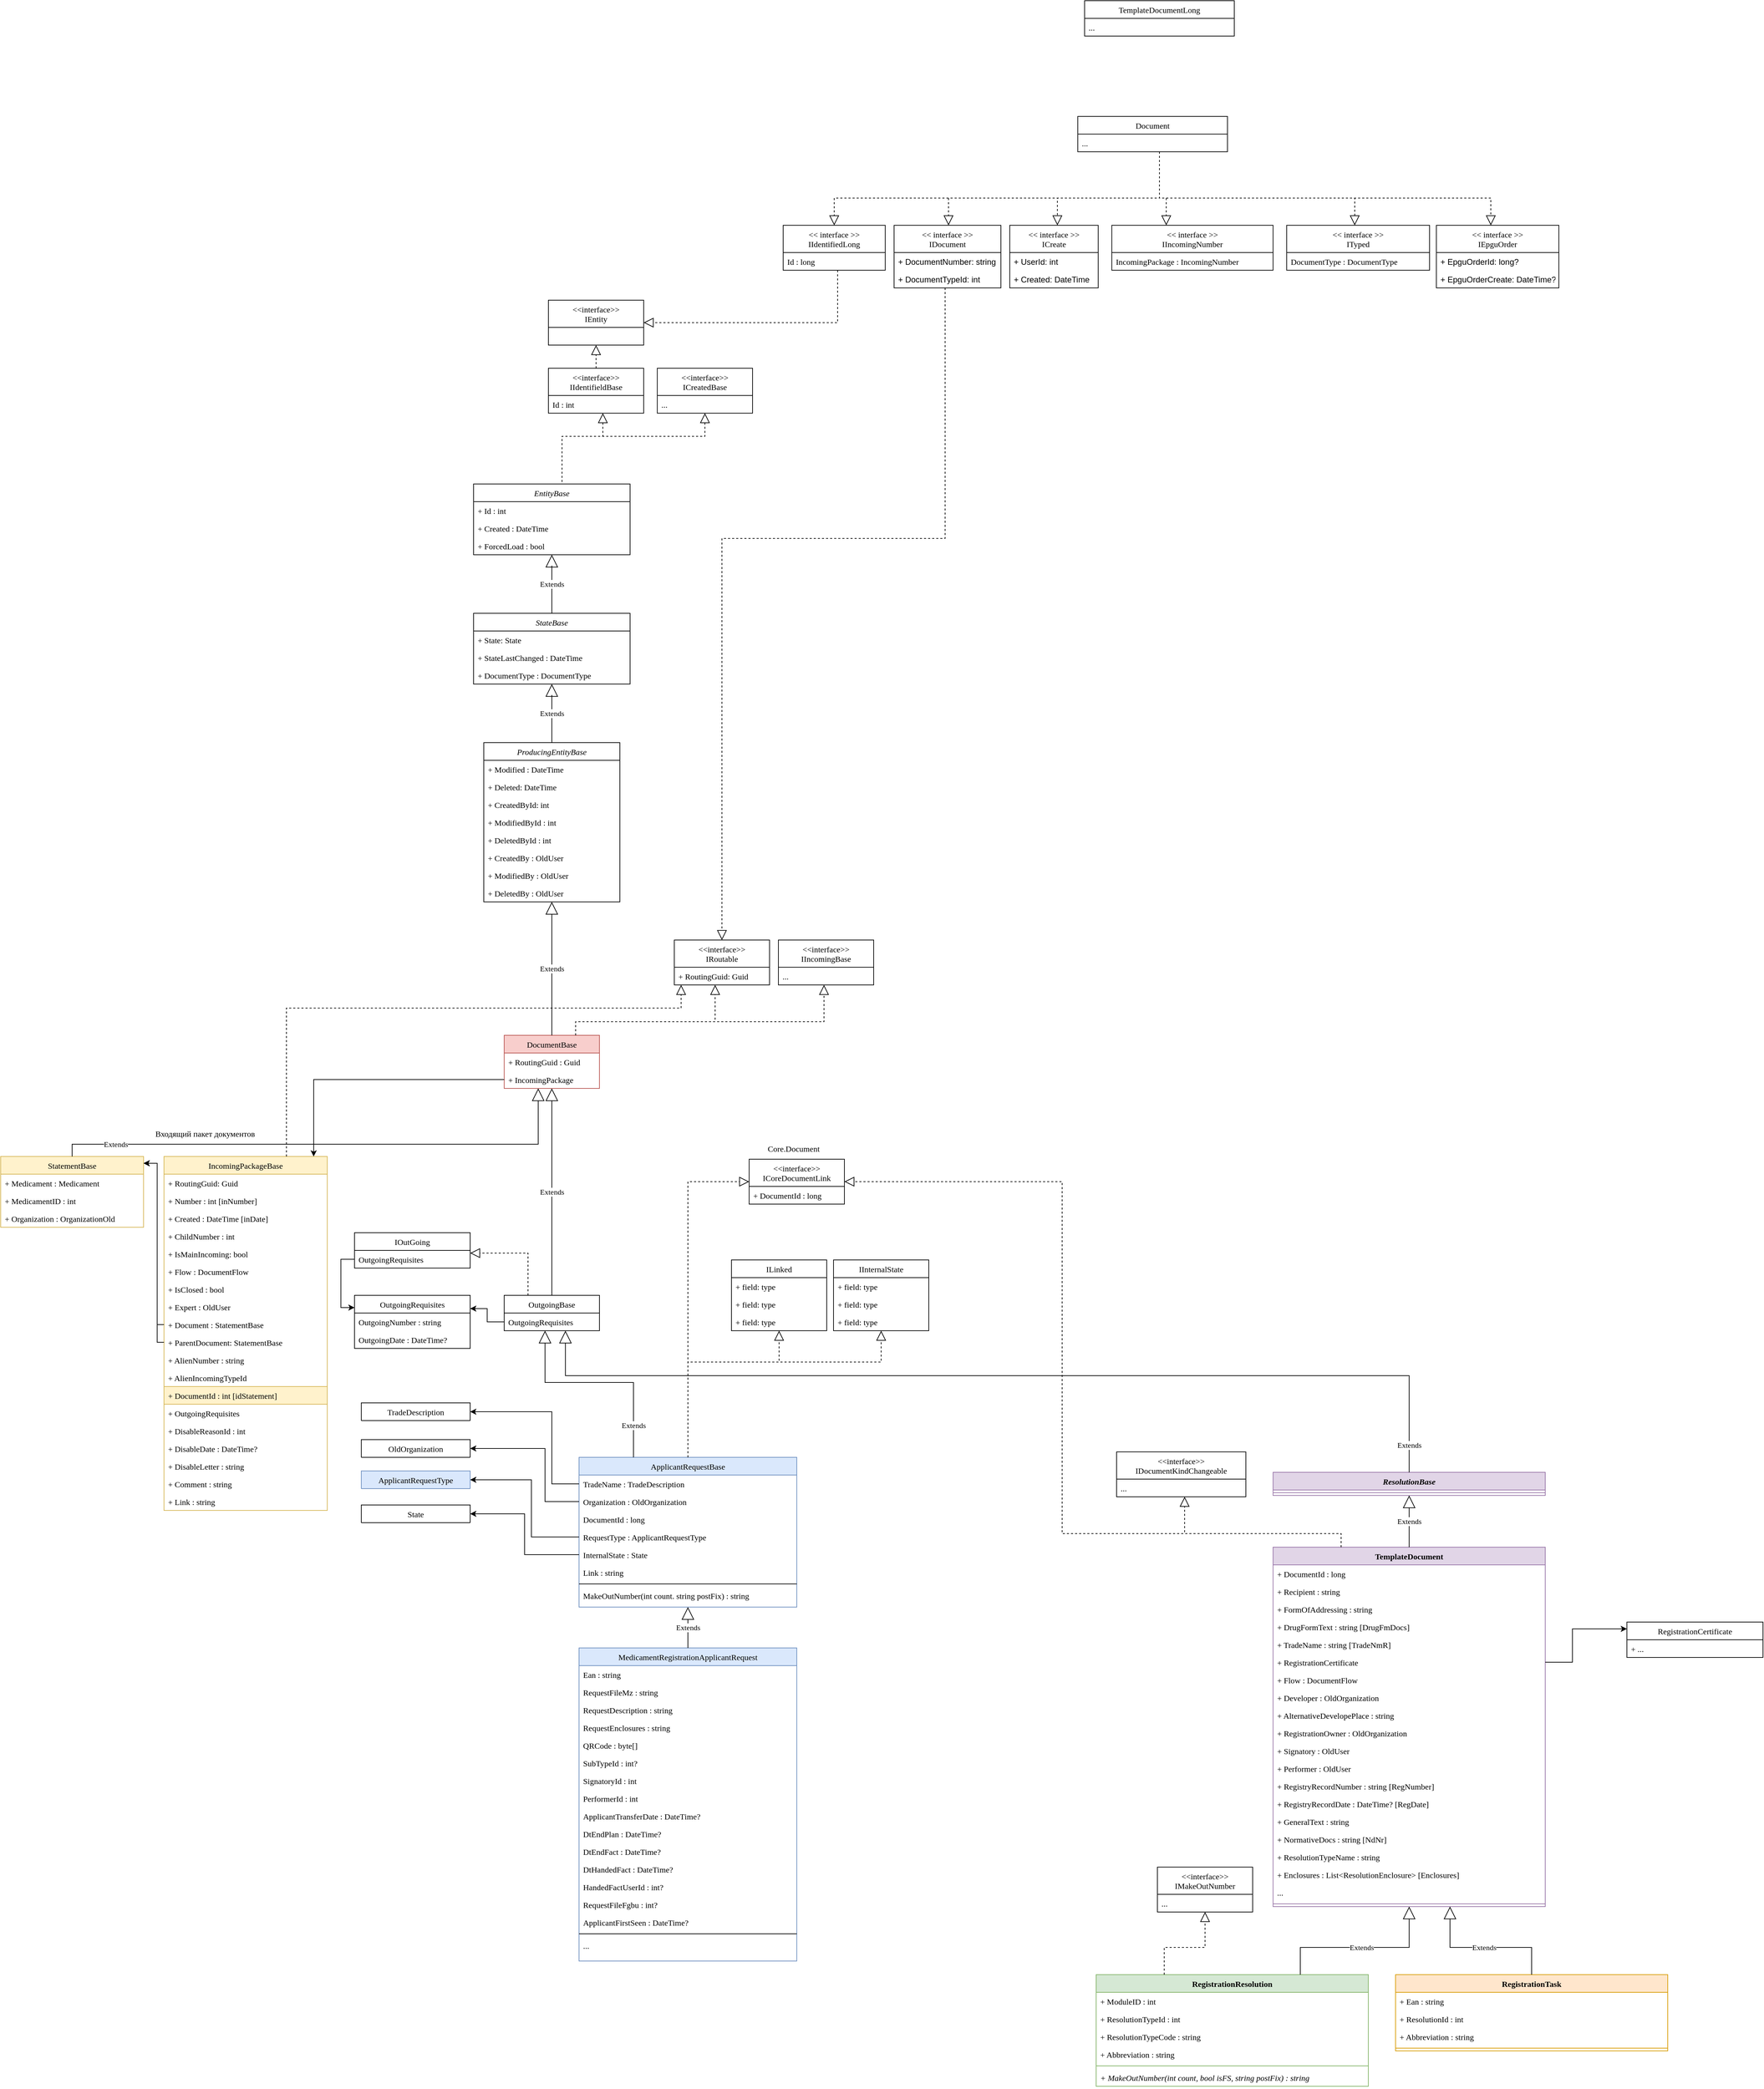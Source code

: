 <mxfile version="20.5.1" type="github" pages="2">
  <diagram id="7m0mALaloaVYS14Rym1W" name="Domain">
    <mxGraphModel dx="2050" dy="2968" grid="1" gridSize="10" guides="1" tooltips="1" connect="1" arrows="1" fold="1" page="1" pageScale="1" pageWidth="827" pageHeight="1169" math="0" shadow="0">
      <root>
        <mxCell id="0" />
        <mxCell id="1" parent="0" />
        <mxCell id="jdq2e6tJTYjd_MaPfxzf-1" value="ApplicantRequestBase" style="swimlane;fontStyle=0;align=center;verticalAlign=top;childLayout=stackLayout;horizontal=1;startSize=26;horizontalStack=0;resizeParent=1;resizeLast=0;collapsible=1;marginBottom=0;rounded=0;shadow=0;strokeWidth=1;fontFamily=Verdana;fillColor=#dae8fc;strokeColor=#6c8ebf;" vertex="1" parent="1">
          <mxGeometry x="120" y="120" width="320" height="220" as="geometry">
            <mxRectangle x="230" y="140" width="160" height="26" as="alternateBounds" />
          </mxGeometry>
        </mxCell>
        <mxCell id="jdq2e6tJTYjd_MaPfxzf-2" value="TradeName : TradeDescription" style="text;align=left;verticalAlign=top;spacingLeft=4;spacingRight=4;overflow=hidden;rotatable=0;points=[[0,0.5],[1,0.5]];portConstraint=eastwest;fontFamily=Verdana;" vertex="1" parent="jdq2e6tJTYjd_MaPfxzf-1">
          <mxGeometry y="26" width="320" height="26" as="geometry" />
        </mxCell>
        <mxCell id="jdq2e6tJTYjd_MaPfxzf-3" value="Organization : OldOrganization" style="text;align=left;verticalAlign=top;spacingLeft=4;spacingRight=4;overflow=hidden;rotatable=0;points=[[0,0.5],[1,0.5]];portConstraint=eastwest;rounded=0;shadow=0;html=0;fontFamily=Verdana;" vertex="1" parent="jdq2e6tJTYjd_MaPfxzf-1">
          <mxGeometry y="52" width="320" height="26" as="geometry" />
        </mxCell>
        <mxCell id="jdq2e6tJTYjd_MaPfxzf-4" value="DocumentId : long" style="text;align=left;verticalAlign=top;spacingLeft=4;spacingRight=4;overflow=hidden;rotatable=0;points=[[0,0.5],[1,0.5]];portConstraint=eastwest;rounded=0;shadow=0;html=0;fontFamily=Verdana;" vertex="1" parent="jdq2e6tJTYjd_MaPfxzf-1">
          <mxGeometry y="78" width="320" height="26" as="geometry" />
        </mxCell>
        <mxCell id="jdq2e6tJTYjd_MaPfxzf-5" value="RequestType : ApplicantRequestType" style="text;strokeColor=none;fillColor=none;align=left;verticalAlign=top;spacingLeft=4;spacingRight=4;overflow=hidden;rotatable=0;points=[[0,0.5],[1,0.5]];portConstraint=eastwest;fontFamily=Verdana;" vertex="1" parent="jdq2e6tJTYjd_MaPfxzf-1">
          <mxGeometry y="104" width="320" height="26" as="geometry" />
        </mxCell>
        <mxCell id="jdq2e6tJTYjd_MaPfxzf-6" value="InternalState : State" style="text;strokeColor=none;fillColor=none;align=left;verticalAlign=top;spacingLeft=4;spacingRight=4;overflow=hidden;rotatable=0;points=[[0,0.5],[1,0.5]];portConstraint=eastwest;fontFamily=Verdana;" vertex="1" parent="jdq2e6tJTYjd_MaPfxzf-1">
          <mxGeometry y="130" width="320" height="26" as="geometry" />
        </mxCell>
        <mxCell id="jdq2e6tJTYjd_MaPfxzf-7" value="Link : string" style="text;strokeColor=none;fillColor=none;align=left;verticalAlign=top;spacingLeft=4;spacingRight=4;overflow=hidden;rotatable=0;points=[[0,0.5],[1,0.5]];portConstraint=eastwest;fontFamily=Verdana;" vertex="1" parent="jdq2e6tJTYjd_MaPfxzf-1">
          <mxGeometry y="156" width="320" height="26" as="geometry" />
        </mxCell>
        <mxCell id="jdq2e6tJTYjd_MaPfxzf-8" value="" style="line;html=1;strokeWidth=1;align=left;verticalAlign=middle;spacingTop=-1;spacingLeft=3;spacingRight=3;rotatable=0;labelPosition=right;points=[];portConstraint=eastwest;fontFamily=Verdana;" vertex="1" parent="jdq2e6tJTYjd_MaPfxzf-1">
          <mxGeometry y="182" width="320" height="8" as="geometry" />
        </mxCell>
        <mxCell id="jdq2e6tJTYjd_MaPfxzf-9" value="MakeOutNumber(int count. string postFix) : string" style="text;align=left;verticalAlign=top;spacingLeft=4;spacingRight=4;overflow=hidden;rotatable=0;points=[[0,0.5],[1,0.5]];portConstraint=eastwest;fontFamily=Verdana;" vertex="1" parent="jdq2e6tJTYjd_MaPfxzf-1">
          <mxGeometry y="190" width="320" height="26" as="geometry" />
        </mxCell>
        <mxCell id="jdq2e6tJTYjd_MaPfxzf-10" value="TradeDescription" style="swimlane;fontStyle=0;align=center;verticalAlign=top;childLayout=stackLayout;horizontal=1;startSize=26;horizontalStack=0;resizeParent=1;resizeLast=0;collapsible=1;marginBottom=0;rounded=0;shadow=0;strokeWidth=1;fontFamily=Verdana;" vertex="1" collapsed="1" parent="1">
          <mxGeometry x="-200" y="40" width="160" height="26" as="geometry">
            <mxRectangle x="-170" y="70" width="160" height="90" as="alternateBounds" />
          </mxGeometry>
        </mxCell>
        <mxCell id="jdq2e6tJTYjd_MaPfxzf-11" value="Street" style="text;align=left;verticalAlign=top;spacingLeft=4;spacingRight=4;overflow=hidden;rotatable=0;points=[[0,0.5],[1,0.5]];portConstraint=eastwest;" vertex="1" parent="jdq2e6tJTYjd_MaPfxzf-10">
          <mxGeometry y="26" width="160" height="26" as="geometry" />
        </mxCell>
        <mxCell id="jdq2e6tJTYjd_MaPfxzf-12" value="" style="line;html=1;strokeWidth=1;align=left;verticalAlign=middle;spacingTop=-1;spacingLeft=3;spacingRight=3;rotatable=0;labelPosition=right;points=[];portConstraint=eastwest;" vertex="1" parent="jdq2e6tJTYjd_MaPfxzf-10">
          <mxGeometry y="52" width="160" height="8" as="geometry" />
        </mxCell>
        <mxCell id="jdq2e6tJTYjd_MaPfxzf-13" value="ff" style="text;align=left;verticalAlign=top;spacingLeft=4;spacingRight=4;overflow=hidden;rotatable=0;points=[[0,0.5],[1,0.5]];portConstraint=eastwest;" vertex="1" parent="jdq2e6tJTYjd_MaPfxzf-10">
          <mxGeometry y="60" width="160" height="26" as="geometry" />
        </mxCell>
        <mxCell id="jdq2e6tJTYjd_MaPfxzf-14" style="edgeStyle=orthogonalEdgeStyle;rounded=0;orthogonalLoop=1;jettySize=auto;html=1;entryX=1;entryY=0.5;entryDx=0;entryDy=0;fontFamily=Verdana;" edge="1" parent="1" source="jdq2e6tJTYjd_MaPfxzf-2" target="jdq2e6tJTYjd_MaPfxzf-10">
          <mxGeometry relative="1" as="geometry">
            <Array as="points">
              <mxPoint x="80" y="159" />
              <mxPoint x="80" y="53" />
            </Array>
          </mxGeometry>
        </mxCell>
        <mxCell id="jdq2e6tJTYjd_MaPfxzf-15" value="OldOrganization" style="swimlane;fontStyle=0;align=center;verticalAlign=top;childLayout=stackLayout;horizontal=1;startSize=26;horizontalStack=0;resizeParent=1;resizeLast=0;collapsible=1;marginBottom=0;rounded=0;shadow=0;strokeWidth=1;fontFamily=Verdana;" vertex="1" collapsed="1" parent="1">
          <mxGeometry x="-200" y="94" width="160" height="26" as="geometry">
            <mxRectangle x="-170" y="70" width="160" height="90" as="alternateBounds" />
          </mxGeometry>
        </mxCell>
        <mxCell id="jdq2e6tJTYjd_MaPfxzf-16" value="Street" style="text;align=left;verticalAlign=top;spacingLeft=4;spacingRight=4;overflow=hidden;rotatable=0;points=[[0,0.5],[1,0.5]];portConstraint=eastwest;" vertex="1" parent="jdq2e6tJTYjd_MaPfxzf-15">
          <mxGeometry y="26" width="160" height="26" as="geometry" />
        </mxCell>
        <mxCell id="jdq2e6tJTYjd_MaPfxzf-17" value="" style="line;html=1;strokeWidth=1;align=left;verticalAlign=middle;spacingTop=-1;spacingLeft=3;spacingRight=3;rotatable=0;labelPosition=right;points=[];portConstraint=eastwest;" vertex="1" parent="jdq2e6tJTYjd_MaPfxzf-15">
          <mxGeometry y="52" width="160" height="8" as="geometry" />
        </mxCell>
        <mxCell id="jdq2e6tJTYjd_MaPfxzf-18" value="ff" style="text;align=left;verticalAlign=top;spacingLeft=4;spacingRight=4;overflow=hidden;rotatable=0;points=[[0,0.5],[1,0.5]];portConstraint=eastwest;" vertex="1" parent="jdq2e6tJTYjd_MaPfxzf-15">
          <mxGeometry y="60" width="160" height="26" as="geometry" />
        </mxCell>
        <mxCell id="jdq2e6tJTYjd_MaPfxzf-19" style="edgeStyle=orthogonalEdgeStyle;rounded=0;orthogonalLoop=1;jettySize=auto;html=1;entryX=1;entryY=0.5;entryDx=0;entryDy=0;fontFamily=Verdana;" edge="1" parent="1" source="jdq2e6tJTYjd_MaPfxzf-3" target="jdq2e6tJTYjd_MaPfxzf-15">
          <mxGeometry relative="1" as="geometry">
            <Array as="points">
              <mxPoint x="70" y="185" />
              <mxPoint x="70" y="107" />
            </Array>
          </mxGeometry>
        </mxCell>
        <mxCell id="jdq2e6tJTYjd_MaPfxzf-20" value="ApplicantRequestType" style="swimlane;fontStyle=0;align=center;verticalAlign=top;childLayout=stackLayout;horizontal=1;startSize=26;horizontalStack=0;resizeParent=1;resizeLast=0;collapsible=1;marginBottom=0;rounded=0;shadow=0;strokeWidth=1;fillColor=#dae8fc;strokeColor=#6c8ebf;fontFamily=Verdana;" vertex="1" collapsed="1" parent="1">
          <mxGeometry x="-200" y="140" width="160" height="26" as="geometry">
            <mxRectangle x="-170" y="70" width="160" height="90" as="alternateBounds" />
          </mxGeometry>
        </mxCell>
        <mxCell id="jdq2e6tJTYjd_MaPfxzf-21" value="Street" style="text;align=left;verticalAlign=top;spacingLeft=4;spacingRight=4;overflow=hidden;rotatable=0;points=[[0,0.5],[1,0.5]];portConstraint=eastwest;" vertex="1" parent="jdq2e6tJTYjd_MaPfxzf-20">
          <mxGeometry y="26" width="160" height="26" as="geometry" />
        </mxCell>
        <mxCell id="jdq2e6tJTYjd_MaPfxzf-22" value="" style="line;html=1;strokeWidth=1;align=left;verticalAlign=middle;spacingTop=-1;spacingLeft=3;spacingRight=3;rotatable=0;labelPosition=right;points=[];portConstraint=eastwest;" vertex="1" parent="jdq2e6tJTYjd_MaPfxzf-20">
          <mxGeometry y="52" width="160" height="8" as="geometry" />
        </mxCell>
        <mxCell id="jdq2e6tJTYjd_MaPfxzf-23" value="ff" style="text;align=left;verticalAlign=top;spacingLeft=4;spacingRight=4;overflow=hidden;rotatable=0;points=[[0,0.5],[1,0.5]];portConstraint=eastwest;" vertex="1" parent="jdq2e6tJTYjd_MaPfxzf-20">
          <mxGeometry y="60" width="160" height="26" as="geometry" />
        </mxCell>
        <mxCell id="jdq2e6tJTYjd_MaPfxzf-24" style="edgeStyle=orthogonalEdgeStyle;rounded=0;orthogonalLoop=1;jettySize=auto;html=1;entryX=1;entryY=0.5;entryDx=0;entryDy=0;fontFamily=Verdana;" edge="1" parent="1" source="jdq2e6tJTYjd_MaPfxzf-5" target="jdq2e6tJTYjd_MaPfxzf-20">
          <mxGeometry relative="1" as="geometry">
            <Array as="points">
              <mxPoint x="50" y="237" />
              <mxPoint x="50" y="153" />
            </Array>
          </mxGeometry>
        </mxCell>
        <mxCell id="jdq2e6tJTYjd_MaPfxzf-25" value="State" style="swimlane;fontStyle=0;align=center;verticalAlign=top;childLayout=stackLayout;horizontal=1;startSize=26;horizontalStack=0;resizeParent=1;resizeLast=0;collapsible=1;marginBottom=0;rounded=0;shadow=0;strokeWidth=1;fontFamily=Verdana;" vertex="1" collapsed="1" parent="1">
          <mxGeometry x="-200" y="190" width="160" height="26" as="geometry">
            <mxRectangle x="-170" y="70" width="160" height="90" as="alternateBounds" />
          </mxGeometry>
        </mxCell>
        <mxCell id="jdq2e6tJTYjd_MaPfxzf-26" value="Street" style="text;align=left;verticalAlign=top;spacingLeft=4;spacingRight=4;overflow=hidden;rotatable=0;points=[[0,0.5],[1,0.5]];portConstraint=eastwest;" vertex="1" parent="jdq2e6tJTYjd_MaPfxzf-25">
          <mxGeometry y="26" width="160" height="26" as="geometry" />
        </mxCell>
        <mxCell id="jdq2e6tJTYjd_MaPfxzf-27" value="" style="line;html=1;strokeWidth=1;align=left;verticalAlign=middle;spacingTop=-1;spacingLeft=3;spacingRight=3;rotatable=0;labelPosition=right;points=[];portConstraint=eastwest;" vertex="1" parent="jdq2e6tJTYjd_MaPfxzf-25">
          <mxGeometry y="52" width="160" height="8" as="geometry" />
        </mxCell>
        <mxCell id="jdq2e6tJTYjd_MaPfxzf-28" value="ff" style="text;align=left;verticalAlign=top;spacingLeft=4;spacingRight=4;overflow=hidden;rotatable=0;points=[[0,0.5],[1,0.5]];portConstraint=eastwest;" vertex="1" parent="jdq2e6tJTYjd_MaPfxzf-25">
          <mxGeometry y="60" width="160" height="26" as="geometry" />
        </mxCell>
        <mxCell id="jdq2e6tJTYjd_MaPfxzf-29" style="edgeStyle=orthogonalEdgeStyle;rounded=0;orthogonalLoop=1;jettySize=auto;html=1;entryX=1;entryY=0.5;entryDx=0;entryDy=0;fontFamily=Verdana;" edge="1" parent="1" source="jdq2e6tJTYjd_MaPfxzf-6" target="jdq2e6tJTYjd_MaPfxzf-25">
          <mxGeometry relative="1" as="geometry" />
        </mxCell>
        <mxCell id="jdq2e6tJTYjd_MaPfxzf-30" value="OutgoingBase" style="swimlane;fontStyle=0;childLayout=stackLayout;horizontal=1;startSize=26;fillColor=none;horizontalStack=0;resizeParent=1;resizeParentMax=0;resizeLast=0;collapsible=1;marginBottom=0;fontFamily=Verdana;" vertex="1" parent="1">
          <mxGeometry x="10" y="-118" width="140" height="52" as="geometry">
            <mxRectangle x="10" y="-118" width="120" height="30" as="alternateBounds" />
          </mxGeometry>
        </mxCell>
        <mxCell id="jdq2e6tJTYjd_MaPfxzf-31" value="OutgoingRequisites" style="text;strokeColor=none;fillColor=none;align=left;verticalAlign=top;spacingLeft=4;spacingRight=4;overflow=hidden;rotatable=0;points=[[0,0.5],[1,0.5]];portConstraint=eastwest;fontFamily=Verdana;" vertex="1" parent="jdq2e6tJTYjd_MaPfxzf-30">
          <mxGeometry y="26" width="140" height="26" as="geometry" />
        </mxCell>
        <mxCell id="jdq2e6tJTYjd_MaPfxzf-32" value="ILinked" style="swimlane;fontStyle=0;childLayout=stackLayout;horizontal=1;startSize=26;fillColor=none;horizontalStack=0;resizeParent=1;resizeParentMax=0;resizeLast=0;collapsible=1;marginBottom=0;fontFamily=Verdana;" vertex="1" parent="1">
          <mxGeometry x="344" y="-170" width="140" height="104" as="geometry" />
        </mxCell>
        <mxCell id="jdq2e6tJTYjd_MaPfxzf-33" value="+ field: type" style="text;strokeColor=none;fillColor=none;align=left;verticalAlign=top;spacingLeft=4;spacingRight=4;overflow=hidden;rotatable=0;points=[[0,0.5],[1,0.5]];portConstraint=eastwest;fontFamily=Verdana;" vertex="1" parent="jdq2e6tJTYjd_MaPfxzf-32">
          <mxGeometry y="26" width="140" height="26" as="geometry" />
        </mxCell>
        <mxCell id="jdq2e6tJTYjd_MaPfxzf-34" value="+ field: type" style="text;strokeColor=none;fillColor=none;align=left;verticalAlign=top;spacingLeft=4;spacingRight=4;overflow=hidden;rotatable=0;points=[[0,0.5],[1,0.5]];portConstraint=eastwest;fontFamily=Verdana;" vertex="1" parent="jdq2e6tJTYjd_MaPfxzf-32">
          <mxGeometry y="52" width="140" height="26" as="geometry" />
        </mxCell>
        <mxCell id="jdq2e6tJTYjd_MaPfxzf-35" value="+ field: type" style="text;strokeColor=none;fillColor=none;align=left;verticalAlign=top;spacingLeft=4;spacingRight=4;overflow=hidden;rotatable=0;points=[[0,0.5],[1,0.5]];portConstraint=eastwest;fontFamily=Verdana;" vertex="1" parent="jdq2e6tJTYjd_MaPfxzf-32">
          <mxGeometry y="78" width="140" height="26" as="geometry" />
        </mxCell>
        <mxCell id="jdq2e6tJTYjd_MaPfxzf-36" value="IInternalState" style="swimlane;fontStyle=0;childLayout=stackLayout;horizontal=1;startSize=26;fillColor=none;horizontalStack=0;resizeParent=1;resizeParentMax=0;resizeLast=0;collapsible=1;marginBottom=0;fontFamily=Verdana;" vertex="1" parent="1">
          <mxGeometry x="494" y="-170" width="140" height="104" as="geometry" />
        </mxCell>
        <mxCell id="jdq2e6tJTYjd_MaPfxzf-37" value="+ field: type" style="text;strokeColor=none;fillColor=none;align=left;verticalAlign=top;spacingLeft=4;spacingRight=4;overflow=hidden;rotatable=0;points=[[0,0.5],[1,0.5]];portConstraint=eastwest;fontFamily=Verdana;" vertex="1" parent="jdq2e6tJTYjd_MaPfxzf-36">
          <mxGeometry y="26" width="140" height="26" as="geometry" />
        </mxCell>
        <mxCell id="jdq2e6tJTYjd_MaPfxzf-38" value="+ field: type" style="text;strokeColor=none;fillColor=none;align=left;verticalAlign=top;spacingLeft=4;spacingRight=4;overflow=hidden;rotatable=0;points=[[0,0.5],[1,0.5]];portConstraint=eastwest;fontFamily=Verdana;" vertex="1" parent="jdq2e6tJTYjd_MaPfxzf-36">
          <mxGeometry y="52" width="140" height="26" as="geometry" />
        </mxCell>
        <mxCell id="jdq2e6tJTYjd_MaPfxzf-39" value="+ field: type" style="text;strokeColor=none;fillColor=none;align=left;verticalAlign=top;spacingLeft=4;spacingRight=4;overflow=hidden;rotatable=0;points=[[0,0.5],[1,0.5]];portConstraint=eastwest;fontFamily=Verdana;" vertex="1" parent="jdq2e6tJTYjd_MaPfxzf-36">
          <mxGeometry y="78" width="140" height="26" as="geometry" />
        </mxCell>
        <mxCell id="jdq2e6tJTYjd_MaPfxzf-40" value="DocumentBase" style="swimlane;fontStyle=0;childLayout=stackLayout;horizontal=1;startSize=26;fillColor=#f8cecc;horizontalStack=0;resizeParent=1;resizeParentMax=0;resizeLast=0;collapsible=1;marginBottom=0;fontFamily=Verdana;strokeColor=#b85450;" vertex="1" parent="1">
          <mxGeometry x="10" y="-500" width="140" height="78" as="geometry" />
        </mxCell>
        <mxCell id="jdq2e6tJTYjd_MaPfxzf-41" value="+ RoutingGuid : Guid" style="text;strokeColor=none;fillColor=none;align=left;verticalAlign=top;spacingLeft=4;spacingRight=4;overflow=hidden;rotatable=0;points=[[0,0.5],[1,0.5]];portConstraint=eastwest;fontFamily=Verdana;" vertex="1" parent="jdq2e6tJTYjd_MaPfxzf-40">
          <mxGeometry y="26" width="140" height="26" as="geometry" />
        </mxCell>
        <mxCell id="jdq2e6tJTYjd_MaPfxzf-42" value="+ IncomingPackage" style="text;strokeColor=none;fillColor=none;align=left;verticalAlign=top;spacingLeft=4;spacingRight=4;overflow=hidden;rotatable=0;points=[[0,0.5],[1,0.5]];portConstraint=eastwest;fontFamily=Verdana;" vertex="1" parent="jdq2e6tJTYjd_MaPfxzf-40">
          <mxGeometry y="52" width="140" height="26" as="geometry" />
        </mxCell>
        <mxCell id="jdq2e6tJTYjd_MaPfxzf-43" value="OutgoingRequisites" style="swimlane;fontStyle=0;childLayout=stackLayout;horizontal=1;startSize=26;fillColor=none;horizontalStack=0;resizeParent=1;resizeParentMax=0;resizeLast=0;collapsible=1;marginBottom=0;fontFamily=Verdana;" vertex="1" parent="1">
          <mxGeometry x="-210" y="-118" width="170" height="78" as="geometry">
            <mxRectangle x="-210" y="-118" width="160" height="30" as="alternateBounds" />
          </mxGeometry>
        </mxCell>
        <mxCell id="jdq2e6tJTYjd_MaPfxzf-44" value="OutgoingNumber : string" style="text;strokeColor=none;fillColor=none;align=left;verticalAlign=top;spacingLeft=4;spacingRight=4;overflow=hidden;rotatable=0;points=[[0,0.5],[1,0.5]];portConstraint=eastwest;fontFamily=Verdana;" vertex="1" parent="jdq2e6tJTYjd_MaPfxzf-43">
          <mxGeometry y="26" width="170" height="26" as="geometry" />
        </mxCell>
        <mxCell id="jdq2e6tJTYjd_MaPfxzf-45" value="OutgoingDate : DateTime?" style="text;strokeColor=none;fillColor=none;align=left;verticalAlign=top;spacingLeft=4;spacingRight=4;overflow=hidden;rotatable=0;points=[[0,0.5],[1,0.5]];portConstraint=eastwest;fontFamily=Verdana;" vertex="1" parent="jdq2e6tJTYjd_MaPfxzf-43">
          <mxGeometry y="52" width="170" height="26" as="geometry" />
        </mxCell>
        <mxCell id="jdq2e6tJTYjd_MaPfxzf-46" style="edgeStyle=orthogonalEdgeStyle;rounded=0;orthogonalLoop=1;jettySize=auto;html=1;exitX=0;exitY=0.5;exitDx=0;exitDy=0;entryX=1;entryY=0.25;entryDx=0;entryDy=0;fontFamily=Verdana;" edge="1" parent="1" source="jdq2e6tJTYjd_MaPfxzf-31" target="jdq2e6tJTYjd_MaPfxzf-43">
          <mxGeometry relative="1" as="geometry" />
        </mxCell>
        <mxCell id="jdq2e6tJTYjd_MaPfxzf-47" value="IOutGoing" style="swimlane;fontStyle=0;childLayout=stackLayout;horizontal=1;startSize=26;fillColor=none;horizontalStack=0;resizeParent=1;resizeParentMax=0;resizeLast=0;collapsible=1;marginBottom=0;fontFamily=Verdana;" vertex="1" parent="1">
          <mxGeometry x="-210" y="-210" width="170" height="52" as="geometry">
            <mxRectangle x="-210" y="-210" width="100" height="30" as="alternateBounds" />
          </mxGeometry>
        </mxCell>
        <mxCell id="jdq2e6tJTYjd_MaPfxzf-48" value="OutgoingRequisites" style="text;strokeColor=none;fillColor=none;align=left;verticalAlign=top;spacingLeft=4;spacingRight=4;overflow=hidden;rotatable=0;points=[[0,0.5],[1,0.5]];portConstraint=eastwest;fontFamily=Verdana;" vertex="1" parent="jdq2e6tJTYjd_MaPfxzf-47">
          <mxGeometry y="26" width="170" height="26" as="geometry" />
        </mxCell>
        <mxCell id="jdq2e6tJTYjd_MaPfxzf-49" value="Extends" style="endArrow=block;endSize=16;endFill=0;html=1;rounded=0;fontFamily=Verdana;exitX=0.25;exitY=0;exitDx=0;exitDy=0;edgeStyle=orthogonalEdgeStyle;" edge="1" parent="1" source="jdq2e6tJTYjd_MaPfxzf-1" target="jdq2e6tJTYjd_MaPfxzf-30">
          <mxGeometry x="-0.704" width="160" relative="1" as="geometry">
            <mxPoint x="360" y="10" as="sourcePoint" />
            <mxPoint x="520" y="10" as="targetPoint" />
            <Array as="points">
              <mxPoint x="200" y="10" />
              <mxPoint x="70" y="10" />
            </Array>
            <mxPoint as="offset" />
          </mxGeometry>
        </mxCell>
        <mxCell id="jdq2e6tJTYjd_MaPfxzf-50" value="" style="endArrow=block;dashed=1;endFill=0;endSize=12;html=1;rounded=0;fontFamily=Verdana;edgeStyle=orthogonalEdgeStyle;exitX=0.5;exitY=0;exitDx=0;exitDy=0;" edge="1" parent="1" source="jdq2e6tJTYjd_MaPfxzf-1" target="jdq2e6tJTYjd_MaPfxzf-175">
          <mxGeometry width="160" relative="1" as="geometry">
            <mxPoint x="340" y="52.5" as="sourcePoint" />
            <mxPoint x="500" y="52.5" as="targetPoint" />
            <Array as="points">
              <mxPoint x="280" y="-285" />
            </Array>
          </mxGeometry>
        </mxCell>
        <mxCell id="jdq2e6tJTYjd_MaPfxzf-51" value="Extends" style="endArrow=block;endSize=16;endFill=0;html=1;rounded=0;fontFamily=Verdana;exitX=0.5;exitY=0;exitDx=0;exitDy=0;edgeStyle=orthogonalEdgeStyle;" edge="1" parent="1" source="jdq2e6tJTYjd_MaPfxzf-30" target="jdq2e6tJTYjd_MaPfxzf-40">
          <mxGeometry width="160" relative="1" as="geometry">
            <mxPoint x="210" y="130" as="sourcePoint" />
            <mxPoint x="90" y="-56" as="targetPoint" />
            <Array as="points">
              <mxPoint x="80" y="-260" />
              <mxPoint x="80" y="-260" />
            </Array>
          </mxGeometry>
        </mxCell>
        <mxCell id="jdq2e6tJTYjd_MaPfxzf-52" value="" style="endArrow=block;dashed=1;endFill=0;endSize=12;html=1;rounded=0;fontFamily=Verdana;edgeStyle=orthogonalEdgeStyle;exitX=0.5;exitY=0;exitDx=0;exitDy=0;" edge="1" parent="1" source="jdq2e6tJTYjd_MaPfxzf-1" target="jdq2e6tJTYjd_MaPfxzf-32">
          <mxGeometry width="160" relative="1" as="geometry">
            <mxPoint x="350" y="62.5" as="sourcePoint" />
            <mxPoint x="510" y="62.5" as="targetPoint" />
            <Array as="points">
              <mxPoint x="280" y="-20" />
              <mxPoint x="414" y="-20" />
            </Array>
          </mxGeometry>
        </mxCell>
        <mxCell id="jdq2e6tJTYjd_MaPfxzf-53" value="" style="endArrow=block;dashed=1;endFill=0;endSize=12;html=1;rounded=0;fontFamily=Verdana;edgeStyle=orthogonalEdgeStyle;exitX=0.5;exitY=0;exitDx=0;exitDy=0;" edge="1" parent="1" source="jdq2e6tJTYjd_MaPfxzf-1" target="jdq2e6tJTYjd_MaPfxzf-36">
          <mxGeometry width="160" relative="1" as="geometry">
            <mxPoint x="360" y="72.5" as="sourcePoint" />
            <mxPoint x="520" y="72.5" as="targetPoint" />
            <Array as="points">
              <mxPoint x="280" y="-20" />
              <mxPoint x="564" y="-20" />
            </Array>
          </mxGeometry>
        </mxCell>
        <mxCell id="jdq2e6tJTYjd_MaPfxzf-54" value="" style="endArrow=block;dashed=1;endFill=0;endSize=12;html=1;rounded=0;fontFamily=Verdana;edgeStyle=orthogonalEdgeStyle;exitX=0.25;exitY=0;exitDx=0;exitDy=0;" edge="1" parent="1" source="jdq2e6tJTYjd_MaPfxzf-30" target="jdq2e6tJTYjd_MaPfxzf-47">
          <mxGeometry width="160" relative="1" as="geometry">
            <mxPoint x="290" y="130" as="sourcePoint" />
            <mxPoint x="274" y="-56" as="targetPoint" />
            <Array as="points">
              <mxPoint x="45" y="-180" />
              <mxPoint x="-130" y="-180" />
            </Array>
          </mxGeometry>
        </mxCell>
        <mxCell id="jdq2e6tJTYjd_MaPfxzf-55" value="IncomingPackageBase" style="swimlane;fontStyle=0;childLayout=stackLayout;horizontal=1;startSize=26;fillColor=#fff2cc;horizontalStack=0;resizeParent=1;resizeParentMax=0;resizeLast=0;collapsible=1;marginBottom=0;fontFamily=Verdana;strokeColor=#d6b656;" vertex="1" parent="1">
          <mxGeometry x="-490" y="-322" width="240" height="520" as="geometry">
            <mxRectangle x="-210" y="-330" width="170" height="30" as="alternateBounds" />
          </mxGeometry>
        </mxCell>
        <mxCell id="jdq2e6tJTYjd_MaPfxzf-56" value="+ RoutingGuid: Guid" style="text;strokeColor=none;fillColor=none;align=left;verticalAlign=top;spacingLeft=4;spacingRight=4;overflow=hidden;rotatable=0;points=[[0,0.5],[1,0.5]];portConstraint=eastwest;fontFamily=Verdana;" vertex="1" parent="jdq2e6tJTYjd_MaPfxzf-55">
          <mxGeometry y="26" width="240" height="26" as="geometry" />
        </mxCell>
        <mxCell id="jdq2e6tJTYjd_MaPfxzf-57" value="+ Number : int [inNumber]" style="text;strokeColor=none;fillColor=none;align=left;verticalAlign=top;spacingLeft=4;spacingRight=4;overflow=hidden;rotatable=0;points=[[0,0.5],[1,0.5]];portConstraint=eastwest;fontFamily=Verdana;" vertex="1" parent="jdq2e6tJTYjd_MaPfxzf-55">
          <mxGeometry y="52" width="240" height="26" as="geometry" />
        </mxCell>
        <mxCell id="jdq2e6tJTYjd_MaPfxzf-58" value="+ Created : DateTime [inDate]" style="text;strokeColor=none;fillColor=none;align=left;verticalAlign=top;spacingLeft=4;spacingRight=4;overflow=hidden;rotatable=0;points=[[0,0.5],[1,0.5]];portConstraint=eastwest;fontFamily=Verdana;" vertex="1" parent="jdq2e6tJTYjd_MaPfxzf-55">
          <mxGeometry y="78" width="240" height="26" as="geometry" />
        </mxCell>
        <mxCell id="jdq2e6tJTYjd_MaPfxzf-59" value="+ ChildNumber : int" style="text;strokeColor=none;fillColor=none;align=left;verticalAlign=top;spacingLeft=4;spacingRight=4;overflow=hidden;rotatable=0;points=[[0,0.5],[1,0.5]];portConstraint=eastwest;fontFamily=Verdana;" vertex="1" parent="jdq2e6tJTYjd_MaPfxzf-55">
          <mxGeometry y="104" width="240" height="26" as="geometry" />
        </mxCell>
        <mxCell id="jdq2e6tJTYjd_MaPfxzf-60" value="+ IsMainIncoming: bool" style="text;strokeColor=none;fillColor=none;align=left;verticalAlign=top;spacingLeft=4;spacingRight=4;overflow=hidden;rotatable=0;points=[[0,0.5],[1,0.5]];portConstraint=eastwest;fontFamily=Verdana;" vertex="1" parent="jdq2e6tJTYjd_MaPfxzf-55">
          <mxGeometry y="130" width="240" height="26" as="geometry" />
        </mxCell>
        <mxCell id="jdq2e6tJTYjd_MaPfxzf-61" value="+ Flow : DocumentFlow" style="text;strokeColor=none;fillColor=none;align=left;verticalAlign=top;spacingLeft=4;spacingRight=4;overflow=hidden;rotatable=0;points=[[0,0.5],[1,0.5]];portConstraint=eastwest;fontFamily=Verdana;" vertex="1" parent="jdq2e6tJTYjd_MaPfxzf-55">
          <mxGeometry y="156" width="240" height="26" as="geometry" />
        </mxCell>
        <mxCell id="jdq2e6tJTYjd_MaPfxzf-62" value="+ IsClosed : bool" style="text;strokeColor=none;fillColor=none;align=left;verticalAlign=top;spacingLeft=4;spacingRight=4;overflow=hidden;rotatable=0;points=[[0,0.5],[1,0.5]];portConstraint=eastwest;fontFamily=Verdana;" vertex="1" parent="jdq2e6tJTYjd_MaPfxzf-55">
          <mxGeometry y="182" width="240" height="26" as="geometry" />
        </mxCell>
        <mxCell id="jdq2e6tJTYjd_MaPfxzf-63" value="+ Expert : OldUser" style="text;strokeColor=none;fillColor=none;align=left;verticalAlign=top;spacingLeft=4;spacingRight=4;overflow=hidden;rotatable=0;points=[[0,0.5],[1,0.5]];portConstraint=eastwest;fontFamily=Verdana;" vertex="1" parent="jdq2e6tJTYjd_MaPfxzf-55">
          <mxGeometry y="208" width="240" height="26" as="geometry" />
        </mxCell>
        <mxCell id="jdq2e6tJTYjd_MaPfxzf-64" value="+ Document : StatementBase" style="text;strokeColor=none;fillColor=none;align=left;verticalAlign=top;spacingLeft=4;spacingRight=4;overflow=hidden;rotatable=0;points=[[0,0.5],[1,0.5]];portConstraint=eastwest;fontFamily=Verdana;" vertex="1" parent="jdq2e6tJTYjd_MaPfxzf-55">
          <mxGeometry y="234" width="240" height="26" as="geometry" />
        </mxCell>
        <mxCell id="jdq2e6tJTYjd_MaPfxzf-65" value="+ ParentDocument: StatementBase" style="text;strokeColor=none;fillColor=none;align=left;verticalAlign=top;spacingLeft=4;spacingRight=4;overflow=hidden;rotatable=0;points=[[0,0.5],[1,0.5]];portConstraint=eastwest;fontFamily=Verdana;" vertex="1" parent="jdq2e6tJTYjd_MaPfxzf-55">
          <mxGeometry y="260" width="240" height="26" as="geometry" />
        </mxCell>
        <mxCell id="jdq2e6tJTYjd_MaPfxzf-66" value="+ AlienNumber : string" style="text;strokeColor=none;fillColor=none;align=left;verticalAlign=top;spacingLeft=4;spacingRight=4;overflow=hidden;rotatable=0;points=[[0,0.5],[1,0.5]];portConstraint=eastwest;fontFamily=Verdana;" vertex="1" parent="jdq2e6tJTYjd_MaPfxzf-55">
          <mxGeometry y="286" width="240" height="26" as="geometry" />
        </mxCell>
        <mxCell id="jdq2e6tJTYjd_MaPfxzf-67" value="+ AlienIncomingTypeId" style="text;strokeColor=none;fillColor=none;align=left;verticalAlign=top;spacingLeft=4;spacingRight=4;overflow=hidden;rotatable=0;points=[[0,0.5],[1,0.5]];portConstraint=eastwest;fontFamily=Verdana;" vertex="1" parent="jdq2e6tJTYjd_MaPfxzf-55">
          <mxGeometry y="312" width="240" height="26" as="geometry" />
        </mxCell>
        <mxCell id="jdq2e6tJTYjd_MaPfxzf-68" value="+ DocumentId : int [idStatement]" style="text;strokeColor=#d6b656;fillColor=#fff2cc;align=left;verticalAlign=top;spacingLeft=4;spacingRight=4;overflow=hidden;rotatable=0;points=[[0,0.5],[1,0.5]];portConstraint=eastwest;fontFamily=Verdana;" vertex="1" parent="jdq2e6tJTYjd_MaPfxzf-55">
          <mxGeometry y="338" width="240" height="26" as="geometry" />
        </mxCell>
        <mxCell id="jdq2e6tJTYjd_MaPfxzf-69" value="+ OutgoingRequisites" style="text;strokeColor=none;fillColor=none;align=left;verticalAlign=top;spacingLeft=4;spacingRight=4;overflow=hidden;rotatable=0;points=[[0,0.5],[1,0.5]];portConstraint=eastwest;fontFamily=Verdana;" vertex="1" parent="jdq2e6tJTYjd_MaPfxzf-55">
          <mxGeometry y="364" width="240" height="26" as="geometry" />
        </mxCell>
        <mxCell id="jdq2e6tJTYjd_MaPfxzf-70" value="+ DisableReasonId : int" style="text;strokeColor=none;fillColor=none;align=left;verticalAlign=top;spacingLeft=4;spacingRight=4;overflow=hidden;rotatable=0;points=[[0,0.5],[1,0.5]];portConstraint=eastwest;fontFamily=Verdana;" vertex="1" parent="jdq2e6tJTYjd_MaPfxzf-55">
          <mxGeometry y="390" width="240" height="26" as="geometry" />
        </mxCell>
        <mxCell id="jdq2e6tJTYjd_MaPfxzf-71" value="+ DisableDate : DateTime?" style="text;strokeColor=none;fillColor=none;align=left;verticalAlign=top;spacingLeft=4;spacingRight=4;overflow=hidden;rotatable=0;points=[[0,0.5],[1,0.5]];portConstraint=eastwest;fontFamily=Verdana;" vertex="1" parent="jdq2e6tJTYjd_MaPfxzf-55">
          <mxGeometry y="416" width="240" height="26" as="geometry" />
        </mxCell>
        <mxCell id="jdq2e6tJTYjd_MaPfxzf-72" value="+ DisableLetter : string" style="text;strokeColor=none;fillColor=none;align=left;verticalAlign=top;spacingLeft=4;spacingRight=4;overflow=hidden;rotatable=0;points=[[0,0.5],[1,0.5]];portConstraint=eastwest;fontFamily=Verdana;" vertex="1" parent="jdq2e6tJTYjd_MaPfxzf-55">
          <mxGeometry y="442" width="240" height="26" as="geometry" />
        </mxCell>
        <mxCell id="jdq2e6tJTYjd_MaPfxzf-73" value="+ Comment : string" style="text;strokeColor=none;fillColor=none;align=left;verticalAlign=top;spacingLeft=4;spacingRight=4;overflow=hidden;rotatable=0;points=[[0,0.5],[1,0.5]];portConstraint=eastwest;fontFamily=Verdana;" vertex="1" parent="jdq2e6tJTYjd_MaPfxzf-55">
          <mxGeometry y="468" width="240" height="26" as="geometry" />
        </mxCell>
        <mxCell id="jdq2e6tJTYjd_MaPfxzf-74" value="+ Link : string" style="text;strokeColor=none;fillColor=none;align=left;verticalAlign=top;spacingLeft=4;spacingRight=4;overflow=hidden;rotatable=0;points=[[0,0.5],[1,0.5]];portConstraint=eastwest;fontFamily=Verdana;" vertex="1" parent="jdq2e6tJTYjd_MaPfxzf-55">
          <mxGeometry y="494" width="240" height="26" as="geometry" />
        </mxCell>
        <mxCell id="jdq2e6tJTYjd_MaPfxzf-75" value="ProducingEntityBase" style="swimlane;fontStyle=2;childLayout=stackLayout;horizontal=1;startSize=26;fillColor=none;horizontalStack=0;resizeParent=1;resizeParentMax=0;resizeLast=0;collapsible=1;marginBottom=0;fontFamily=Verdana;" vertex="1" parent="1">
          <mxGeometry x="-20" y="-930" width="200" height="234" as="geometry" />
        </mxCell>
        <mxCell id="jdq2e6tJTYjd_MaPfxzf-76" value="+ Modified : DateTime" style="text;strokeColor=none;fillColor=none;align=left;verticalAlign=top;spacingLeft=4;spacingRight=4;overflow=hidden;rotatable=0;points=[[0,0.5],[1,0.5]];portConstraint=eastwest;fontFamily=Verdana;" vertex="1" parent="jdq2e6tJTYjd_MaPfxzf-75">
          <mxGeometry y="26" width="200" height="26" as="geometry" />
        </mxCell>
        <mxCell id="jdq2e6tJTYjd_MaPfxzf-77" value="+ Deleted: DateTime" style="text;strokeColor=none;fillColor=none;align=left;verticalAlign=top;spacingLeft=4;spacingRight=4;overflow=hidden;rotatable=0;points=[[0,0.5],[1,0.5]];portConstraint=eastwest;fontFamily=Verdana;" vertex="1" parent="jdq2e6tJTYjd_MaPfxzf-75">
          <mxGeometry y="52" width="200" height="26" as="geometry" />
        </mxCell>
        <mxCell id="jdq2e6tJTYjd_MaPfxzf-78" value="+ CreatedById: int" style="text;strokeColor=none;fillColor=none;align=left;verticalAlign=top;spacingLeft=4;spacingRight=4;overflow=hidden;rotatable=0;points=[[0,0.5],[1,0.5]];portConstraint=eastwest;fontFamily=Verdana;" vertex="1" parent="jdq2e6tJTYjd_MaPfxzf-75">
          <mxGeometry y="78" width="200" height="26" as="geometry" />
        </mxCell>
        <mxCell id="jdq2e6tJTYjd_MaPfxzf-79" value="+ ModifiedById : int" style="text;strokeColor=none;fillColor=none;align=left;verticalAlign=top;spacingLeft=4;spacingRight=4;overflow=hidden;rotatable=0;points=[[0,0.5],[1,0.5]];portConstraint=eastwest;fontFamily=Verdana;" vertex="1" parent="jdq2e6tJTYjd_MaPfxzf-75">
          <mxGeometry y="104" width="200" height="26" as="geometry" />
        </mxCell>
        <mxCell id="jdq2e6tJTYjd_MaPfxzf-80" value="+ DeletedById : int" style="text;strokeColor=none;fillColor=none;align=left;verticalAlign=top;spacingLeft=4;spacingRight=4;overflow=hidden;rotatable=0;points=[[0,0.5],[1,0.5]];portConstraint=eastwest;fontFamily=Verdana;" vertex="1" parent="jdq2e6tJTYjd_MaPfxzf-75">
          <mxGeometry y="130" width="200" height="26" as="geometry" />
        </mxCell>
        <mxCell id="jdq2e6tJTYjd_MaPfxzf-81" value="+ CreatedBy : OldUser" style="text;strokeColor=none;fillColor=none;align=left;verticalAlign=top;spacingLeft=4;spacingRight=4;overflow=hidden;rotatable=0;points=[[0,0.5],[1,0.5]];portConstraint=eastwest;fontFamily=Verdana;" vertex="1" parent="jdq2e6tJTYjd_MaPfxzf-75">
          <mxGeometry y="156" width="200" height="26" as="geometry" />
        </mxCell>
        <mxCell id="jdq2e6tJTYjd_MaPfxzf-82" value="+ ModifiedBy : OldUser" style="text;strokeColor=none;fillColor=none;align=left;verticalAlign=top;spacingLeft=4;spacingRight=4;overflow=hidden;rotatable=0;points=[[0,0.5],[1,0.5]];portConstraint=eastwest;fontFamily=Verdana;" vertex="1" parent="jdq2e6tJTYjd_MaPfxzf-75">
          <mxGeometry y="182" width="200" height="26" as="geometry" />
        </mxCell>
        <mxCell id="jdq2e6tJTYjd_MaPfxzf-83" value="+ DeletedBy : OldUser" style="text;strokeColor=none;fillColor=none;align=left;verticalAlign=top;spacingLeft=4;spacingRight=4;overflow=hidden;rotatable=0;points=[[0,0.5],[1,0.5]];portConstraint=eastwest;fontFamily=Verdana;" vertex="1" parent="jdq2e6tJTYjd_MaPfxzf-75">
          <mxGeometry y="208" width="200" height="26" as="geometry" />
        </mxCell>
        <mxCell id="jdq2e6tJTYjd_MaPfxzf-84" value="&lt;&lt;interface&gt;&gt;&#xa;IRoutable" style="swimlane;fontStyle=0;childLayout=stackLayout;horizontal=1;startSize=40;fillColor=none;horizontalStack=0;resizeParent=1;resizeParentMax=0;resizeLast=0;collapsible=1;marginBottom=0;fontFamily=Verdana;" vertex="1" parent="1">
          <mxGeometry x="260" y="-640" width="140" height="66" as="geometry" />
        </mxCell>
        <mxCell id="jdq2e6tJTYjd_MaPfxzf-85" value="+ RoutingGuid: Guid" style="text;strokeColor=none;fillColor=none;align=left;verticalAlign=top;spacingLeft=4;spacingRight=4;overflow=hidden;rotatable=0;points=[[0,0.5],[1,0.5]];portConstraint=eastwest;fontFamily=Verdana;" vertex="1" parent="jdq2e6tJTYjd_MaPfxzf-84">
          <mxGeometry y="40" width="140" height="26" as="geometry" />
        </mxCell>
        <mxCell id="jdq2e6tJTYjd_MaPfxzf-86" value="&lt;&lt;interface&gt;&gt;&#xa;IIncomingBase" style="swimlane;fontStyle=0;childLayout=stackLayout;horizontal=1;startSize=40;fillColor=none;horizontalStack=0;resizeParent=1;resizeParentMax=0;resizeLast=0;collapsible=1;marginBottom=0;fontFamily=Verdana;" vertex="1" parent="1">
          <mxGeometry x="413" y="-640" width="140" height="66" as="geometry" />
        </mxCell>
        <mxCell id="jdq2e6tJTYjd_MaPfxzf-87" value="..." style="text;strokeColor=none;fillColor=none;align=left;verticalAlign=top;spacingLeft=4;spacingRight=4;overflow=hidden;rotatable=0;points=[[0,0.5],[1,0.5]];portConstraint=eastwest;fontFamily=Verdana;" vertex="1" parent="jdq2e6tJTYjd_MaPfxzf-86">
          <mxGeometry y="40" width="140" height="26" as="geometry" />
        </mxCell>
        <mxCell id="jdq2e6tJTYjd_MaPfxzf-88" value="Extends" style="endArrow=block;endSize=16;endFill=0;html=1;rounded=0;fontFamily=Verdana;exitX=0.5;exitY=0;exitDx=0;exitDy=0;edgeStyle=orthogonalEdgeStyle;" edge="1" parent="1" source="jdq2e6tJTYjd_MaPfxzf-40" target="jdq2e6tJTYjd_MaPfxzf-75">
          <mxGeometry width="160" relative="1" as="geometry">
            <mxPoint x="90" y="-108" as="sourcePoint" />
            <mxPoint y="-272" as="targetPoint" />
            <Array as="points">
              <mxPoint x="80" y="-620" />
              <mxPoint x="80" y="-620" />
            </Array>
          </mxGeometry>
        </mxCell>
        <mxCell id="jdq2e6tJTYjd_MaPfxzf-89" style="edgeStyle=orthogonalEdgeStyle;rounded=0;orthogonalLoop=1;jettySize=auto;html=1;exitX=0;exitY=0.5;exitDx=0;exitDy=0;fontFamily=Verdana;" edge="1" parent="1" source="jdq2e6tJTYjd_MaPfxzf-42" target="jdq2e6tJTYjd_MaPfxzf-55">
          <mxGeometry relative="1" as="geometry">
            <Array as="points">
              <mxPoint x="-270" y="-435" />
            </Array>
          </mxGeometry>
        </mxCell>
        <mxCell id="jdq2e6tJTYjd_MaPfxzf-90" value="" style="endArrow=block;dashed=1;endFill=0;endSize=12;html=1;rounded=0;fontFamily=Verdana;edgeStyle=orthogonalEdgeStyle;exitX=0.75;exitY=0;exitDx=0;exitDy=0;" edge="1" parent="1" source="jdq2e6tJTYjd_MaPfxzf-40" target="jdq2e6tJTYjd_MaPfxzf-84">
          <mxGeometry width="160" relative="1" as="geometry">
            <mxPoint x="125" y="-108" as="sourcePoint" />
            <mxPoint x="190" y="-246" as="targetPoint" />
            <Array as="points">
              <mxPoint x="115" y="-520" />
              <mxPoint x="320" y="-520" />
            </Array>
          </mxGeometry>
        </mxCell>
        <mxCell id="jdq2e6tJTYjd_MaPfxzf-91" value="" style="endArrow=block;dashed=1;endFill=0;endSize=12;html=1;rounded=0;fontFamily=Verdana;edgeStyle=orthogonalEdgeStyle;exitX=0.75;exitY=0;exitDx=0;exitDy=0;" edge="1" parent="1" source="jdq2e6tJTYjd_MaPfxzf-40" target="jdq2e6tJTYjd_MaPfxzf-86">
          <mxGeometry width="160" relative="1" as="geometry">
            <mxPoint x="35" y="-350" as="sourcePoint" />
            <mxPoint x="120" y="-484" as="targetPoint" />
            <Array as="points">
              <mxPoint x="115" y="-520" />
              <mxPoint x="480" y="-520" />
            </Array>
          </mxGeometry>
        </mxCell>
        <mxCell id="jdq2e6tJTYjd_MaPfxzf-92" value="" style="endArrow=block;dashed=1;endFill=0;endSize=12;html=1;rounded=0;fontFamily=Verdana;edgeStyle=orthogonalEdgeStyle;exitX=0.75;exitY=0;exitDx=0;exitDy=0;" edge="1" parent="1" source="jdq2e6tJTYjd_MaPfxzf-55" target="jdq2e6tJTYjd_MaPfxzf-84">
          <mxGeometry width="160" relative="1" as="geometry">
            <mxPoint x="35" y="-350" as="sourcePoint" />
            <mxPoint x="120" y="-644.0" as="targetPoint" />
            <Array as="points">
              <mxPoint x="-310" y="-540" />
              <mxPoint x="270" y="-540" />
            </Array>
          </mxGeometry>
        </mxCell>
        <mxCell id="jdq2e6tJTYjd_MaPfxzf-93" value="StateBase" style="swimlane;fontStyle=2;childLayout=stackLayout;horizontal=1;startSize=26;fillColor=none;horizontalStack=0;resizeParent=1;resizeParentMax=0;resizeLast=0;collapsible=1;marginBottom=0;fontFamily=Verdana;" vertex="1" parent="1">
          <mxGeometry x="-35" y="-1120" width="230" height="104" as="geometry" />
        </mxCell>
        <mxCell id="jdq2e6tJTYjd_MaPfxzf-94" value="+ State: State" style="text;strokeColor=none;fillColor=none;align=left;verticalAlign=top;spacingLeft=4;spacingRight=4;overflow=hidden;rotatable=0;points=[[0,0.5],[1,0.5]];portConstraint=eastwest;fontFamily=Verdana;" vertex="1" parent="jdq2e6tJTYjd_MaPfxzf-93">
          <mxGeometry y="26" width="230" height="26" as="geometry" />
        </mxCell>
        <mxCell id="jdq2e6tJTYjd_MaPfxzf-95" value="+ StateLastChanged : DateTime" style="text;strokeColor=none;fillColor=none;align=left;verticalAlign=top;spacingLeft=4;spacingRight=4;overflow=hidden;rotatable=0;points=[[0,0.5],[1,0.5]];portConstraint=eastwest;fontFamily=Verdana;" vertex="1" parent="jdq2e6tJTYjd_MaPfxzf-93">
          <mxGeometry y="52" width="230" height="26" as="geometry" />
        </mxCell>
        <mxCell id="jdq2e6tJTYjd_MaPfxzf-96" value="+ DocumentType : DocumentType" style="text;strokeColor=none;fillColor=none;align=left;verticalAlign=top;spacingLeft=4;spacingRight=4;overflow=hidden;rotatable=0;points=[[0,0.5],[1,0.5]];portConstraint=eastwest;fontFamily=Verdana;" vertex="1" parent="jdq2e6tJTYjd_MaPfxzf-93">
          <mxGeometry y="78" width="230" height="26" as="geometry" />
        </mxCell>
        <mxCell id="jdq2e6tJTYjd_MaPfxzf-97" value="Extends" style="endArrow=block;endSize=16;endFill=0;html=1;rounded=0;fontFamily=Verdana;exitX=0.5;exitY=0;exitDx=0;exitDy=0;edgeStyle=orthogonalEdgeStyle;" edge="1" parent="1" source="jdq2e6tJTYjd_MaPfxzf-75" target="jdq2e6tJTYjd_MaPfxzf-93">
          <mxGeometry width="160" relative="1" as="geometry">
            <mxPoint x="-10" y="-976" as="sourcePoint" />
            <mxPoint x="-100" y="-1140" as="targetPoint" />
            <Array as="points">
              <mxPoint x="80" y="-1000" />
              <mxPoint x="80" y="-1000" />
            </Array>
          </mxGeometry>
        </mxCell>
        <mxCell id="jdq2e6tJTYjd_MaPfxzf-98" value="EntityBase" style="swimlane;fontStyle=2;childLayout=stackLayout;horizontal=1;startSize=26;fillColor=none;horizontalStack=0;resizeParent=1;resizeParentMax=0;resizeLast=0;collapsible=1;marginBottom=0;fontFamily=Verdana;" vertex="1" parent="1">
          <mxGeometry x="-35" y="-1310" width="230" height="104" as="geometry" />
        </mxCell>
        <mxCell id="jdq2e6tJTYjd_MaPfxzf-99" value="+ Id : int" style="text;strokeColor=none;fillColor=none;align=left;verticalAlign=top;spacingLeft=4;spacingRight=4;overflow=hidden;rotatable=0;points=[[0,0.5],[1,0.5]];portConstraint=eastwest;fontFamily=Verdana;" vertex="1" parent="jdq2e6tJTYjd_MaPfxzf-98">
          <mxGeometry y="26" width="230" height="26" as="geometry" />
        </mxCell>
        <mxCell id="jdq2e6tJTYjd_MaPfxzf-100" value="+ Created : DateTime" style="text;strokeColor=none;fillColor=none;align=left;verticalAlign=top;spacingLeft=4;spacingRight=4;overflow=hidden;rotatable=0;points=[[0,0.5],[1,0.5]];portConstraint=eastwest;fontFamily=Verdana;" vertex="1" parent="jdq2e6tJTYjd_MaPfxzf-98">
          <mxGeometry y="52" width="230" height="26" as="geometry" />
        </mxCell>
        <mxCell id="jdq2e6tJTYjd_MaPfxzf-101" value="+ ForcedLoad : bool" style="text;strokeColor=none;fillColor=none;align=left;verticalAlign=top;spacingLeft=4;spacingRight=4;overflow=hidden;rotatable=0;points=[[0,0.5],[1,0.5]];portConstraint=eastwest;fontFamily=Verdana;" vertex="1" parent="jdq2e6tJTYjd_MaPfxzf-98">
          <mxGeometry y="78" width="230" height="26" as="geometry" />
        </mxCell>
        <mxCell id="jdq2e6tJTYjd_MaPfxzf-102" value="Extends" style="endArrow=block;endSize=16;endFill=0;html=1;rounded=0;fontFamily=Verdana;exitX=0.5;exitY=0;exitDx=0;exitDy=0;edgeStyle=orthogonalEdgeStyle;" edge="1" parent="1" source="jdq2e6tJTYjd_MaPfxzf-93" target="jdq2e6tJTYjd_MaPfxzf-98">
          <mxGeometry width="160" relative="1" as="geometry">
            <mxPoint x="210" y="-888" as="sourcePoint" />
            <mxPoint x="110" y="-1046" as="targetPoint" />
            <Array as="points">
              <mxPoint x="80" y="-1190" />
              <mxPoint x="80" y="-1190" />
            </Array>
          </mxGeometry>
        </mxCell>
        <mxCell id="jdq2e6tJTYjd_MaPfxzf-103" value="&lt;&lt;interface&gt;&gt;&#xa;IIdentifieldBase" style="swimlane;fontStyle=0;childLayout=stackLayout;horizontal=1;startSize=40;fillColor=none;horizontalStack=0;resizeParent=1;resizeParentMax=0;resizeLast=0;collapsible=1;marginBottom=0;fontFamily=Verdana;" vertex="1" parent="1">
          <mxGeometry x="75" y="-1480" width="140" height="66" as="geometry" />
        </mxCell>
        <mxCell id="jdq2e6tJTYjd_MaPfxzf-104" value="Id : int" style="text;strokeColor=none;fillColor=none;align=left;verticalAlign=top;spacingLeft=4;spacingRight=4;overflow=hidden;rotatable=0;points=[[0,0.5],[1,0.5]];portConstraint=eastwest;fontFamily=Verdana;" vertex="1" parent="jdq2e6tJTYjd_MaPfxzf-103">
          <mxGeometry y="40" width="140" height="26" as="geometry" />
        </mxCell>
        <mxCell id="jdq2e6tJTYjd_MaPfxzf-105" value="&lt;&lt;interface&gt;&gt;&#xa;ICreatedBase" style="swimlane;fontStyle=0;childLayout=stackLayout;horizontal=1;startSize=40;fillColor=none;horizontalStack=0;resizeParent=1;resizeParentMax=0;resizeLast=0;collapsible=1;marginBottom=0;fontFamily=Verdana;" vertex="1" parent="1">
          <mxGeometry x="235" y="-1480" width="140" height="66" as="geometry" />
        </mxCell>
        <mxCell id="jdq2e6tJTYjd_MaPfxzf-106" value="..." style="text;strokeColor=none;fillColor=none;align=left;verticalAlign=top;spacingLeft=4;spacingRight=4;overflow=hidden;rotatable=0;points=[[0,0.5],[1,0.5]];portConstraint=eastwest;fontFamily=Verdana;" vertex="1" parent="jdq2e6tJTYjd_MaPfxzf-105">
          <mxGeometry y="40" width="140" height="26" as="geometry" />
        </mxCell>
        <mxCell id="jdq2e6tJTYjd_MaPfxzf-107" value="" style="endArrow=block;dashed=1;endFill=0;endSize=12;html=1;rounded=0;fontFamily=Verdana;edgeStyle=orthogonalEdgeStyle;exitX=0.5;exitY=0;exitDx=0;exitDy=0;" edge="1" parent="1" source="jdq2e6tJTYjd_MaPfxzf-98" target="jdq2e6tJTYjd_MaPfxzf-103">
          <mxGeometry width="160" relative="1" as="geometry">
            <mxPoint x="235" y="-1016" as="sourcePoint" />
            <mxPoint x="537.5" y="-1340.0" as="targetPoint" />
            <Array as="points">
              <mxPoint x="95" y="-1380" />
              <mxPoint x="155" y="-1380" />
            </Array>
          </mxGeometry>
        </mxCell>
        <mxCell id="jdq2e6tJTYjd_MaPfxzf-108" value="" style="endArrow=block;dashed=1;endFill=0;endSize=12;html=1;rounded=0;fontFamily=Verdana;edgeStyle=orthogonalEdgeStyle;exitX=0.5;exitY=0;exitDx=0;exitDy=0;" edge="1" parent="1" source="jdq2e6tJTYjd_MaPfxzf-98" target="jdq2e6tJTYjd_MaPfxzf-105">
          <mxGeometry width="160" relative="1" as="geometry">
            <mxPoint x="105" y="-1340.0" as="sourcePoint" />
            <mxPoint x="165" y="-1404.0" as="targetPoint" />
            <Array as="points">
              <mxPoint x="95" y="-1380" />
              <mxPoint x="305" y="-1380" />
            </Array>
          </mxGeometry>
        </mxCell>
        <mxCell id="jdq2e6tJTYjd_MaPfxzf-109" value="&lt;&lt;interface&gt;&gt;&#xa;IEntity" style="swimlane;fontStyle=0;childLayout=stackLayout;horizontal=1;startSize=40;fillColor=none;horizontalStack=0;resizeParent=1;resizeParentMax=0;resizeLast=0;collapsible=1;marginBottom=0;fontFamily=Verdana;" vertex="1" parent="1">
          <mxGeometry x="75" y="-1580" width="140" height="66" as="geometry" />
        </mxCell>
        <mxCell id="jdq2e6tJTYjd_MaPfxzf-110" value="" style="endArrow=block;dashed=1;endFill=0;endSize=12;html=1;rounded=0;fontFamily=Verdana;edgeStyle=orthogonalEdgeStyle;exitX=0.5;exitY=0;exitDx=0;exitDy=0;" edge="1" parent="1" source="jdq2e6tJTYjd_MaPfxzf-103" target="jdq2e6tJTYjd_MaPfxzf-109">
          <mxGeometry width="160" relative="1" as="geometry">
            <mxPoint x="-65" y="-1482" as="sourcePoint" />
            <mxPoint x="315" y="-1404" as="targetPoint" />
            <Array as="points">
              <mxPoint x="145" y="-1490" />
              <mxPoint x="145" y="-1490" />
            </Array>
          </mxGeometry>
        </mxCell>
        <mxCell id="jdq2e6tJTYjd_MaPfxzf-111" style="edgeStyle=orthogonalEdgeStyle;rounded=0;orthogonalLoop=1;jettySize=auto;html=1;exitX=0;exitY=0.5;exitDx=0;exitDy=0;fontFamily=Verdana;" edge="1" parent="1" source="jdq2e6tJTYjd_MaPfxzf-48" target="jdq2e6tJTYjd_MaPfxzf-43">
          <mxGeometry relative="1" as="geometry">
            <mxPoint x="20" y="-69" as="sourcePoint" />
            <mxPoint x="-40" y="-147" as="targetPoint" />
            <Array as="points">
              <mxPoint x="-210" y="-171" />
              <mxPoint x="-230" y="-171" />
              <mxPoint x="-230" y="-100" />
            </Array>
          </mxGeometry>
        </mxCell>
        <mxCell id="jdq2e6tJTYjd_MaPfxzf-112" value="Core.Document" style="text;html=1;align=center;verticalAlign=middle;resizable=0;points=[];autosize=1;strokeColor=none;fillColor=none;fontFamily=Verdana;" vertex="1" parent="1">
          <mxGeometry x="375" y="-348" width="120" height="30" as="geometry" />
        </mxCell>
        <mxCell id="jdq2e6tJTYjd_MaPfxzf-113" value="Входящий пакет документов" style="text;html=1;align=center;verticalAlign=middle;resizable=0;points=[];autosize=1;strokeColor=none;fillColor=none;fontFamily=Verdana;" vertex="1" parent="1">
          <mxGeometry x="-530" y="-370" width="200" height="30" as="geometry" />
        </mxCell>
        <mxCell id="jdq2e6tJTYjd_MaPfxzf-114" value="StatementBase" style="swimlane;fontStyle=0;childLayout=stackLayout;horizontal=1;startSize=26;fillColor=#fff2cc;horizontalStack=0;resizeParent=1;resizeParentMax=0;resizeLast=0;collapsible=1;marginBottom=0;fontFamily=Verdana;strokeColor=#d6b656;" vertex="1" parent="1">
          <mxGeometry x="-730" y="-322" width="210" height="104" as="geometry">
            <mxRectangle x="-210" y="-330" width="170" height="30" as="alternateBounds" />
          </mxGeometry>
        </mxCell>
        <mxCell id="jdq2e6tJTYjd_MaPfxzf-115" value="+ Medicament : Medicament" style="text;strokeColor=none;fillColor=none;align=left;verticalAlign=top;spacingLeft=4;spacingRight=4;overflow=hidden;rotatable=0;points=[[0,0.5],[1,0.5]];portConstraint=eastwest;fontFamily=Verdana;" vertex="1" parent="jdq2e6tJTYjd_MaPfxzf-114">
          <mxGeometry y="26" width="210" height="26" as="geometry" />
        </mxCell>
        <mxCell id="jdq2e6tJTYjd_MaPfxzf-116" value="+ MedicamentID : int" style="text;strokeColor=none;fillColor=none;align=left;verticalAlign=top;spacingLeft=4;spacingRight=4;overflow=hidden;rotatable=0;points=[[0,0.5],[1,0.5]];portConstraint=eastwest;fontFamily=Verdana;" vertex="1" parent="jdq2e6tJTYjd_MaPfxzf-114">
          <mxGeometry y="52" width="210" height="26" as="geometry" />
        </mxCell>
        <mxCell id="jdq2e6tJTYjd_MaPfxzf-117" value="+ Organization : OrganizationOld" style="text;strokeColor=none;fillColor=none;align=left;verticalAlign=top;spacingLeft=4;spacingRight=4;overflow=hidden;rotatable=0;points=[[0,0.5],[1,0.5]];portConstraint=eastwest;fontFamily=Verdana;" vertex="1" parent="jdq2e6tJTYjd_MaPfxzf-114">
          <mxGeometry y="78" width="210" height="26" as="geometry" />
        </mxCell>
        <mxCell id="jdq2e6tJTYjd_MaPfxzf-118" style="edgeStyle=orthogonalEdgeStyle;rounded=0;orthogonalLoop=1;jettySize=auto;html=1;fontFamily=Verdana;" edge="1" parent="1" source="jdq2e6tJTYjd_MaPfxzf-64" target="jdq2e6tJTYjd_MaPfxzf-114">
          <mxGeometry relative="1" as="geometry">
            <Array as="points">
              <mxPoint x="-500" y="-75" />
              <mxPoint x="-500" y="-312" />
            </Array>
          </mxGeometry>
        </mxCell>
        <mxCell id="jdq2e6tJTYjd_MaPfxzf-119" style="edgeStyle=orthogonalEdgeStyle;rounded=0;orthogonalLoop=1;jettySize=auto;html=1;fontFamily=Verdana;" edge="1" parent="1" source="jdq2e6tJTYjd_MaPfxzf-65" target="jdq2e6tJTYjd_MaPfxzf-114">
          <mxGeometry relative="1" as="geometry">
            <mxPoint x="-519" y="-313" as="targetPoint" />
            <Array as="points">
              <mxPoint x="-500" y="-49" />
              <mxPoint x="-500" y="-312" />
            </Array>
          </mxGeometry>
        </mxCell>
        <mxCell id="jdq2e6tJTYjd_MaPfxzf-120" value="Extends" style="endArrow=block;endSize=16;endFill=0;html=1;rounded=0;fontFamily=Verdana;exitX=0.5;exitY=0;exitDx=0;exitDy=0;edgeStyle=orthogonalEdgeStyle;" edge="1" parent="1" source="jdq2e6tJTYjd_MaPfxzf-114" target="jdq2e6tJTYjd_MaPfxzf-40">
          <mxGeometry x="-0.789" width="160" relative="1" as="geometry">
            <mxPoint x="40" y="-170" as="sourcePoint" />
            <mxPoint x="50" y="-334" as="targetPoint" />
            <Array as="points">
              <mxPoint x="-625" y="-340" />
              <mxPoint x="60" y="-340" />
            </Array>
            <mxPoint x="-1" as="offset" />
          </mxGeometry>
        </mxCell>
        <mxCell id="jdq2e6tJTYjd_MaPfxzf-121" value="MedicamentRegistrationApplicantRequest" style="swimlane;fontStyle=0;align=center;verticalAlign=top;childLayout=stackLayout;horizontal=1;startSize=26;horizontalStack=0;resizeParent=1;resizeLast=0;collapsible=1;marginBottom=0;rounded=0;shadow=0;strokeWidth=1;fontFamily=Verdana;fillColor=#dae8fc;strokeColor=#6c8ebf;" vertex="1" parent="1">
          <mxGeometry x="120" y="400" width="320" height="460" as="geometry">
            <mxRectangle x="230" y="140" width="160" height="26" as="alternateBounds" />
          </mxGeometry>
        </mxCell>
        <mxCell id="jdq2e6tJTYjd_MaPfxzf-122" value="Ean : string" style="text;align=left;verticalAlign=top;spacingLeft=4;spacingRight=4;overflow=hidden;rotatable=0;points=[[0,0.5],[1,0.5]];portConstraint=eastwest;fontFamily=Verdana;" vertex="1" parent="jdq2e6tJTYjd_MaPfxzf-121">
          <mxGeometry y="26" width="320" height="26" as="geometry" />
        </mxCell>
        <mxCell id="jdq2e6tJTYjd_MaPfxzf-123" value="RequestFileMz : string" style="text;align=left;verticalAlign=top;spacingLeft=4;spacingRight=4;overflow=hidden;rotatable=0;points=[[0,0.5],[1,0.5]];portConstraint=eastwest;rounded=0;shadow=0;html=0;fontFamily=Verdana;" vertex="1" parent="jdq2e6tJTYjd_MaPfxzf-121">
          <mxGeometry y="52" width="320" height="26" as="geometry" />
        </mxCell>
        <mxCell id="jdq2e6tJTYjd_MaPfxzf-124" value="RequestDescription : string" style="text;align=left;verticalAlign=top;spacingLeft=4;spacingRight=4;overflow=hidden;rotatable=0;points=[[0,0.5],[1,0.5]];portConstraint=eastwest;rounded=0;shadow=0;html=0;fontFamily=Verdana;" vertex="1" parent="jdq2e6tJTYjd_MaPfxzf-121">
          <mxGeometry y="78" width="320" height="26" as="geometry" />
        </mxCell>
        <mxCell id="jdq2e6tJTYjd_MaPfxzf-125" value="RequestEnclosures : string" style="text;strokeColor=none;fillColor=none;align=left;verticalAlign=top;spacingLeft=4;spacingRight=4;overflow=hidden;rotatable=0;points=[[0,0.5],[1,0.5]];portConstraint=eastwest;fontFamily=Verdana;" vertex="1" parent="jdq2e6tJTYjd_MaPfxzf-121">
          <mxGeometry y="104" width="320" height="26" as="geometry" />
        </mxCell>
        <mxCell id="jdq2e6tJTYjd_MaPfxzf-126" value="QRCode : byte[]" style="text;strokeColor=none;fillColor=none;align=left;verticalAlign=top;spacingLeft=4;spacingRight=4;overflow=hidden;rotatable=0;points=[[0,0.5],[1,0.5]];portConstraint=eastwest;fontFamily=Verdana;" vertex="1" parent="jdq2e6tJTYjd_MaPfxzf-121">
          <mxGeometry y="130" width="320" height="26" as="geometry" />
        </mxCell>
        <mxCell id="jdq2e6tJTYjd_MaPfxzf-127" value="SubTypeId : int?" style="text;strokeColor=none;fillColor=none;align=left;verticalAlign=top;spacingLeft=4;spacingRight=4;overflow=hidden;rotatable=0;points=[[0,0.5],[1,0.5]];portConstraint=eastwest;fontFamily=Verdana;" vertex="1" parent="jdq2e6tJTYjd_MaPfxzf-121">
          <mxGeometry y="156" width="320" height="26" as="geometry" />
        </mxCell>
        <mxCell id="jdq2e6tJTYjd_MaPfxzf-128" value="SignatoryId : int" style="text;strokeColor=none;fillColor=none;align=left;verticalAlign=top;spacingLeft=4;spacingRight=4;overflow=hidden;rotatable=0;points=[[0,0.5],[1,0.5]];portConstraint=eastwest;fontFamily=Verdana;" vertex="1" parent="jdq2e6tJTYjd_MaPfxzf-121">
          <mxGeometry y="182" width="320" height="26" as="geometry" />
        </mxCell>
        <mxCell id="jdq2e6tJTYjd_MaPfxzf-129" value="PerformerId : int" style="text;strokeColor=none;fillColor=none;align=left;verticalAlign=top;spacingLeft=4;spacingRight=4;overflow=hidden;rotatable=0;points=[[0,0.5],[1,0.5]];portConstraint=eastwest;fontFamily=Verdana;" vertex="1" parent="jdq2e6tJTYjd_MaPfxzf-121">
          <mxGeometry y="208" width="320" height="26" as="geometry" />
        </mxCell>
        <mxCell id="jdq2e6tJTYjd_MaPfxzf-130" value="ApplicantTransferDate : DateTime?" style="text;strokeColor=none;fillColor=none;align=left;verticalAlign=top;spacingLeft=4;spacingRight=4;overflow=hidden;rotatable=0;points=[[0,0.5],[1,0.5]];portConstraint=eastwest;fontFamily=Verdana;" vertex="1" parent="jdq2e6tJTYjd_MaPfxzf-121">
          <mxGeometry y="234" width="320" height="26" as="geometry" />
        </mxCell>
        <mxCell id="jdq2e6tJTYjd_MaPfxzf-131" value="DtEndPlan : DateTime?" style="text;strokeColor=none;fillColor=none;align=left;verticalAlign=top;spacingLeft=4;spacingRight=4;overflow=hidden;rotatable=0;points=[[0,0.5],[1,0.5]];portConstraint=eastwest;fontFamily=Verdana;" vertex="1" parent="jdq2e6tJTYjd_MaPfxzf-121">
          <mxGeometry y="260" width="320" height="26" as="geometry" />
        </mxCell>
        <mxCell id="jdq2e6tJTYjd_MaPfxzf-132" value="DtEndFact : DateTime?" style="text;strokeColor=none;fillColor=none;align=left;verticalAlign=top;spacingLeft=4;spacingRight=4;overflow=hidden;rotatable=0;points=[[0,0.5],[1,0.5]];portConstraint=eastwest;fontFamily=Verdana;" vertex="1" parent="jdq2e6tJTYjd_MaPfxzf-121">
          <mxGeometry y="286" width="320" height="26" as="geometry" />
        </mxCell>
        <mxCell id="jdq2e6tJTYjd_MaPfxzf-133" value="DtHandedFact : DateTime?" style="text;strokeColor=none;fillColor=none;align=left;verticalAlign=top;spacingLeft=4;spacingRight=4;overflow=hidden;rotatable=0;points=[[0,0.5],[1,0.5]];portConstraint=eastwest;fontFamily=Verdana;" vertex="1" parent="jdq2e6tJTYjd_MaPfxzf-121">
          <mxGeometry y="312" width="320" height="26" as="geometry" />
        </mxCell>
        <mxCell id="jdq2e6tJTYjd_MaPfxzf-134" value="HandedFactUserId : int?" style="text;strokeColor=none;fillColor=none;align=left;verticalAlign=top;spacingLeft=4;spacingRight=4;overflow=hidden;rotatable=0;points=[[0,0.5],[1,0.5]];portConstraint=eastwest;fontFamily=Verdana;" vertex="1" parent="jdq2e6tJTYjd_MaPfxzf-121">
          <mxGeometry y="338" width="320" height="26" as="geometry" />
        </mxCell>
        <mxCell id="jdq2e6tJTYjd_MaPfxzf-135" value="RequestFileFgbu : int?" style="text;strokeColor=none;fillColor=none;align=left;verticalAlign=top;spacingLeft=4;spacingRight=4;overflow=hidden;rotatable=0;points=[[0,0.5],[1,0.5]];portConstraint=eastwest;fontFamily=Verdana;" vertex="1" parent="jdq2e6tJTYjd_MaPfxzf-121">
          <mxGeometry y="364" width="320" height="26" as="geometry" />
        </mxCell>
        <mxCell id="jdq2e6tJTYjd_MaPfxzf-136" value="ApplicantFirstSeen : DateTime?" style="text;strokeColor=none;fillColor=none;align=left;verticalAlign=top;spacingLeft=4;spacingRight=4;overflow=hidden;rotatable=0;points=[[0,0.5],[1,0.5]];portConstraint=eastwest;fontFamily=Verdana;" vertex="1" parent="jdq2e6tJTYjd_MaPfxzf-121">
          <mxGeometry y="390" width="320" height="26" as="geometry" />
        </mxCell>
        <mxCell id="jdq2e6tJTYjd_MaPfxzf-137" value="" style="line;html=1;strokeWidth=1;align=left;verticalAlign=middle;spacingTop=-1;spacingLeft=3;spacingRight=3;rotatable=0;labelPosition=right;points=[];portConstraint=eastwest;fontFamily=Verdana;" vertex="1" parent="jdq2e6tJTYjd_MaPfxzf-121">
          <mxGeometry y="416" width="320" height="8" as="geometry" />
        </mxCell>
        <mxCell id="jdq2e6tJTYjd_MaPfxzf-138" value="..." style="text;align=left;verticalAlign=top;spacingLeft=4;spacingRight=4;overflow=hidden;rotatable=0;points=[[0,0.5],[1,0.5]];portConstraint=eastwest;fontFamily=Verdana;" vertex="1" parent="jdq2e6tJTYjd_MaPfxzf-121">
          <mxGeometry y="424" width="320" height="26" as="geometry" />
        </mxCell>
        <mxCell id="jdq2e6tJTYjd_MaPfxzf-139" value="Extends" style="endArrow=block;endSize=16;endFill=0;html=1;rounded=0;fontFamily=Verdana;edgeStyle=orthogonalEdgeStyle;exitX=0.5;exitY=0;exitDx=0;exitDy=0;" edge="1" parent="1" source="jdq2e6tJTYjd_MaPfxzf-121" target="jdq2e6tJTYjd_MaPfxzf-1">
          <mxGeometry width="160" relative="1" as="geometry">
            <mxPoint x="280" y="400" as="sourcePoint" />
            <mxPoint x="499" y="270" as="targetPoint" />
          </mxGeometry>
        </mxCell>
        <mxCell id="jdq2e6tJTYjd_MaPfxzf-140" value="RegistrationResolution" style="swimlane;fontStyle=1;align=center;verticalAlign=top;childLayout=stackLayout;horizontal=1;startSize=26;horizontalStack=0;resizeParent=1;resizeParentMax=0;resizeLast=0;collapsible=1;marginBottom=0;strokeColor=#82b366;fontFamily=Verdana;fillColor=#d5e8d4;" vertex="1" parent="1">
          <mxGeometry x="880" y="880" width="400" height="164" as="geometry" />
        </mxCell>
        <mxCell id="jdq2e6tJTYjd_MaPfxzf-141" value="+ ModuleID : int" style="text;strokeColor=none;fillColor=none;align=left;verticalAlign=top;spacingLeft=4;spacingRight=4;overflow=hidden;rotatable=0;points=[[0,0.5],[1,0.5]];portConstraint=eastwest;fontFamily=Verdana;" vertex="1" parent="jdq2e6tJTYjd_MaPfxzf-140">
          <mxGeometry y="26" width="400" height="26" as="geometry" />
        </mxCell>
        <mxCell id="jdq2e6tJTYjd_MaPfxzf-142" value="+ ResolutionTypeId : int" style="text;strokeColor=none;fillColor=none;align=left;verticalAlign=top;spacingLeft=4;spacingRight=4;overflow=hidden;rotatable=0;points=[[0,0.5],[1,0.5]];portConstraint=eastwest;fontFamily=Verdana;" vertex="1" parent="jdq2e6tJTYjd_MaPfxzf-140">
          <mxGeometry y="52" width="400" height="26" as="geometry" />
        </mxCell>
        <mxCell id="jdq2e6tJTYjd_MaPfxzf-143" value="+ ResolutionTypeCode : string" style="text;strokeColor=none;fillColor=none;align=left;verticalAlign=top;spacingLeft=4;spacingRight=4;overflow=hidden;rotatable=0;points=[[0,0.5],[1,0.5]];portConstraint=eastwest;fontFamily=Verdana;" vertex="1" parent="jdq2e6tJTYjd_MaPfxzf-140">
          <mxGeometry y="78" width="400" height="26" as="geometry" />
        </mxCell>
        <mxCell id="jdq2e6tJTYjd_MaPfxzf-144" value="+ Abbreviation : string" style="text;strokeColor=none;fillColor=none;align=left;verticalAlign=top;spacingLeft=4;spacingRight=4;overflow=hidden;rotatable=0;points=[[0,0.5],[1,0.5]];portConstraint=eastwest;fontFamily=Verdana;" vertex="1" parent="jdq2e6tJTYjd_MaPfxzf-140">
          <mxGeometry y="104" width="400" height="26" as="geometry" />
        </mxCell>
        <mxCell id="jdq2e6tJTYjd_MaPfxzf-145" value="" style="line;strokeWidth=1;fillColor=none;align=left;verticalAlign=middle;spacingTop=-1;spacingLeft=3;spacingRight=3;rotatable=0;labelPosition=right;points=[];portConstraint=eastwest;strokeColor=inherit;fontFamily=Verdana;" vertex="1" parent="jdq2e6tJTYjd_MaPfxzf-140">
          <mxGeometry y="130" width="400" height="8" as="geometry" />
        </mxCell>
        <mxCell id="jdq2e6tJTYjd_MaPfxzf-146" value="+ MakeOutNumber(int count, bool isFS, string postFix) : string" style="text;strokeColor=none;fillColor=none;align=left;verticalAlign=top;spacingLeft=4;spacingRight=4;overflow=hidden;rotatable=0;points=[[0,0.5],[1,0.5]];portConstraint=eastwest;fontFamily=Verdana;fontStyle=2" vertex="1" parent="jdq2e6tJTYjd_MaPfxzf-140">
          <mxGeometry y="138" width="400" height="26" as="geometry" />
        </mxCell>
        <mxCell id="jdq2e6tJTYjd_MaPfxzf-147" value="&lt;&lt;interface&gt;&gt;&#xa;IMakeOutNumber" style="swimlane;fontStyle=0;childLayout=stackLayout;horizontal=1;startSize=40;fillColor=none;horizontalStack=0;resizeParent=1;resizeParentMax=0;resizeLast=0;collapsible=1;marginBottom=0;fontFamily=Verdana;" vertex="1" parent="1">
          <mxGeometry x="970" y="722" width="140" height="66" as="geometry" />
        </mxCell>
        <mxCell id="jdq2e6tJTYjd_MaPfxzf-148" value="..." style="text;strokeColor=none;fillColor=none;align=left;verticalAlign=top;spacingLeft=4;spacingRight=4;overflow=hidden;rotatable=0;points=[[0,0.5],[1,0.5]];portConstraint=eastwest;fontFamily=Verdana;" vertex="1" parent="jdq2e6tJTYjd_MaPfxzf-147">
          <mxGeometry y="40" width="140" height="26" as="geometry" />
        </mxCell>
        <mxCell id="jdq2e6tJTYjd_MaPfxzf-149" value="" style="endArrow=block;dashed=1;endFill=0;endSize=12;html=1;rounded=0;fontFamily=Verdana;edgeStyle=orthogonalEdgeStyle;exitX=0.25;exitY=0;exitDx=0;exitDy=0;" edge="1" parent="1" source="jdq2e6tJTYjd_MaPfxzf-140" target="jdq2e6tJTYjd_MaPfxzf-147">
          <mxGeometry width="160" relative="1" as="geometry">
            <mxPoint x="750.0" y="862" as="sourcePoint" />
            <mxPoint x="979.0" y="788.0" as="targetPoint" />
            <Array as="points">
              <mxPoint x="980" y="840" />
              <mxPoint x="1040" y="840" />
            </Array>
          </mxGeometry>
        </mxCell>
        <mxCell id="jdq2e6tJTYjd_MaPfxzf-150" value="Extends" style="endArrow=block;endSize=16;endFill=0;html=1;rounded=0;fontFamily=Verdana;edgeStyle=orthogonalEdgeStyle;exitX=0.75;exitY=0;exitDx=0;exitDy=0;" edge="1" parent="1" source="jdq2e6tJTYjd_MaPfxzf-140" target="jdq2e6tJTYjd_MaPfxzf-151">
          <mxGeometry width="160" relative="1" as="geometry">
            <mxPoint x="1480" y="818" as="sourcePoint" />
            <mxPoint x="1320.0" y="752" as="targetPoint" />
            <Array as="points">
              <mxPoint x="1180" y="840" />
              <mxPoint x="1340" y="840" />
            </Array>
          </mxGeometry>
        </mxCell>
        <mxCell id="jdq2e6tJTYjd_MaPfxzf-151" value="TemplateDocument" style="swimlane;fontStyle=1;align=center;verticalAlign=top;childLayout=stackLayout;horizontal=1;startSize=26;horizontalStack=0;resizeParent=1;resizeParentMax=0;resizeLast=0;collapsible=1;marginBottom=0;strokeColor=#9673a6;fontFamily=Verdana;fillColor=#e1d5e7;" vertex="1" parent="1">
          <mxGeometry x="1140" y="252" width="400" height="528" as="geometry" />
        </mxCell>
        <mxCell id="jdq2e6tJTYjd_MaPfxzf-152" value="+ DocumentId : long" style="text;strokeColor=none;fillColor=none;align=left;verticalAlign=top;spacingLeft=4;spacingRight=4;overflow=hidden;rotatable=0;points=[[0,0.5],[1,0.5]];portConstraint=eastwest;fontFamily=Verdana;" vertex="1" parent="jdq2e6tJTYjd_MaPfxzf-151">
          <mxGeometry y="26" width="400" height="26" as="geometry" />
        </mxCell>
        <mxCell id="jdq2e6tJTYjd_MaPfxzf-153" value="+ Recipient : string" style="text;strokeColor=none;fillColor=none;align=left;verticalAlign=top;spacingLeft=4;spacingRight=4;overflow=hidden;rotatable=0;points=[[0,0.5],[1,0.5]];portConstraint=eastwest;fontFamily=Verdana;" vertex="1" parent="jdq2e6tJTYjd_MaPfxzf-151">
          <mxGeometry y="52" width="400" height="26" as="geometry" />
        </mxCell>
        <mxCell id="jdq2e6tJTYjd_MaPfxzf-154" value="+ FormOfAddressing : string" style="text;strokeColor=none;fillColor=none;align=left;verticalAlign=top;spacingLeft=4;spacingRight=4;overflow=hidden;rotatable=0;points=[[0,0.5],[1,0.5]];portConstraint=eastwest;fontFamily=Verdana;" vertex="1" parent="jdq2e6tJTYjd_MaPfxzf-151">
          <mxGeometry y="78" width="400" height="26" as="geometry" />
        </mxCell>
        <mxCell id="jdq2e6tJTYjd_MaPfxzf-155" value="+ DrugFormText : string [DrugFmDocs]" style="text;strokeColor=none;fillColor=none;align=left;verticalAlign=top;spacingLeft=4;spacingRight=4;overflow=hidden;rotatable=0;points=[[0,0.5],[1,0.5]];portConstraint=eastwest;fontFamily=Verdana;" vertex="1" parent="jdq2e6tJTYjd_MaPfxzf-151">
          <mxGeometry y="104" width="400" height="26" as="geometry" />
        </mxCell>
        <mxCell id="jdq2e6tJTYjd_MaPfxzf-156" value="+ TradeName : string [TradeNmR]" style="text;strokeColor=none;fillColor=none;align=left;verticalAlign=top;spacingLeft=4;spacingRight=4;overflow=hidden;rotatable=0;points=[[0,0.5],[1,0.5]];portConstraint=eastwest;fontFamily=Verdana;" vertex="1" parent="jdq2e6tJTYjd_MaPfxzf-151">
          <mxGeometry y="130" width="400" height="26" as="geometry" />
        </mxCell>
        <mxCell id="jdq2e6tJTYjd_MaPfxzf-157" value="+ RegistrationCertificate" style="text;strokeColor=none;fillColor=none;align=left;verticalAlign=top;spacingLeft=4;spacingRight=4;overflow=hidden;rotatable=0;points=[[0,0.5],[1,0.5]];portConstraint=eastwest;fontFamily=Verdana;" vertex="1" parent="jdq2e6tJTYjd_MaPfxzf-151">
          <mxGeometry y="156" width="400" height="26" as="geometry" />
        </mxCell>
        <mxCell id="jdq2e6tJTYjd_MaPfxzf-158" value="+ Flow : DocumentFlow" style="text;strokeColor=none;fillColor=none;align=left;verticalAlign=top;spacingLeft=4;spacingRight=4;overflow=hidden;rotatable=0;points=[[0,0.5],[1,0.5]];portConstraint=eastwest;fontFamily=Verdana;" vertex="1" parent="jdq2e6tJTYjd_MaPfxzf-151">
          <mxGeometry y="182" width="400" height="26" as="geometry" />
        </mxCell>
        <mxCell id="jdq2e6tJTYjd_MaPfxzf-159" value="+ Developer : OldOrganization" style="text;strokeColor=none;fillColor=none;align=left;verticalAlign=top;spacingLeft=4;spacingRight=4;overflow=hidden;rotatable=0;points=[[0,0.5],[1,0.5]];portConstraint=eastwest;fontFamily=Verdana;" vertex="1" parent="jdq2e6tJTYjd_MaPfxzf-151">
          <mxGeometry y="208" width="400" height="26" as="geometry" />
        </mxCell>
        <mxCell id="jdq2e6tJTYjd_MaPfxzf-160" value="+ AlternativeDevelopePlace : string " style="text;strokeColor=none;fillColor=none;align=left;verticalAlign=top;spacingLeft=4;spacingRight=4;overflow=hidden;rotatable=0;points=[[0,0.5],[1,0.5]];portConstraint=eastwest;fontFamily=Verdana;" vertex="1" parent="jdq2e6tJTYjd_MaPfxzf-151">
          <mxGeometry y="234" width="400" height="26" as="geometry" />
        </mxCell>
        <mxCell id="jdq2e6tJTYjd_MaPfxzf-161" value="+ RegistrationOwner : OldOrganization" style="text;strokeColor=none;fillColor=none;align=left;verticalAlign=top;spacingLeft=4;spacingRight=4;overflow=hidden;rotatable=0;points=[[0,0.5],[1,0.5]];portConstraint=eastwest;fontFamily=Verdana;" vertex="1" parent="jdq2e6tJTYjd_MaPfxzf-151">
          <mxGeometry y="260" width="400" height="26" as="geometry" />
        </mxCell>
        <mxCell id="jdq2e6tJTYjd_MaPfxzf-162" value="+ Signatory : OldUser" style="text;strokeColor=none;fillColor=none;align=left;verticalAlign=top;spacingLeft=4;spacingRight=4;overflow=hidden;rotatable=0;points=[[0,0.5],[1,0.5]];portConstraint=eastwest;fontFamily=Verdana;" vertex="1" parent="jdq2e6tJTYjd_MaPfxzf-151">
          <mxGeometry y="286" width="400" height="26" as="geometry" />
        </mxCell>
        <mxCell id="jdq2e6tJTYjd_MaPfxzf-163" value="+ Performer : OldUser" style="text;strokeColor=none;fillColor=none;align=left;verticalAlign=top;spacingLeft=4;spacingRight=4;overflow=hidden;rotatable=0;points=[[0,0.5],[1,0.5]];portConstraint=eastwest;fontFamily=Verdana;" vertex="1" parent="jdq2e6tJTYjd_MaPfxzf-151">
          <mxGeometry y="312" width="400" height="26" as="geometry" />
        </mxCell>
        <mxCell id="jdq2e6tJTYjd_MaPfxzf-164" value="+ RegistryRecordNumber : string [RegNumber]" style="text;strokeColor=none;fillColor=none;align=left;verticalAlign=top;spacingLeft=4;spacingRight=4;overflow=hidden;rotatable=0;points=[[0,0.5],[1,0.5]];portConstraint=eastwest;fontFamily=Verdana;" vertex="1" parent="jdq2e6tJTYjd_MaPfxzf-151">
          <mxGeometry y="338" width="400" height="26" as="geometry" />
        </mxCell>
        <mxCell id="jdq2e6tJTYjd_MaPfxzf-165" value="+ RegistryRecordDate : DateTime? [RegDate]" style="text;strokeColor=none;fillColor=none;align=left;verticalAlign=top;spacingLeft=4;spacingRight=4;overflow=hidden;rotatable=0;points=[[0,0.5],[1,0.5]];portConstraint=eastwest;fontFamily=Verdana;" vertex="1" parent="jdq2e6tJTYjd_MaPfxzf-151">
          <mxGeometry y="364" width="400" height="26" as="geometry" />
        </mxCell>
        <mxCell id="jdq2e6tJTYjd_MaPfxzf-166" value="+ GeneralText : string" style="text;strokeColor=none;fillColor=none;align=left;verticalAlign=top;spacingLeft=4;spacingRight=4;overflow=hidden;rotatable=0;points=[[0,0.5],[1,0.5]];portConstraint=eastwest;fontFamily=Verdana;" vertex="1" parent="jdq2e6tJTYjd_MaPfxzf-151">
          <mxGeometry y="390" width="400" height="26" as="geometry" />
        </mxCell>
        <mxCell id="jdq2e6tJTYjd_MaPfxzf-167" value="+ NormativeDocs : string [NdNr]" style="text;strokeColor=none;fillColor=none;align=left;verticalAlign=top;spacingLeft=4;spacingRight=4;overflow=hidden;rotatable=0;points=[[0,0.5],[1,0.5]];portConstraint=eastwest;fontFamily=Verdana;" vertex="1" parent="jdq2e6tJTYjd_MaPfxzf-151">
          <mxGeometry y="416" width="400" height="26" as="geometry" />
        </mxCell>
        <mxCell id="jdq2e6tJTYjd_MaPfxzf-168" value="+ ResolutionTypeName : string" style="text;strokeColor=none;fillColor=none;align=left;verticalAlign=top;spacingLeft=4;spacingRight=4;overflow=hidden;rotatable=0;points=[[0,0.5],[1,0.5]];portConstraint=eastwest;fontFamily=Verdana;" vertex="1" parent="jdq2e6tJTYjd_MaPfxzf-151">
          <mxGeometry y="442" width="400" height="26" as="geometry" />
        </mxCell>
        <mxCell id="jdq2e6tJTYjd_MaPfxzf-169" value="+ Enclosures : List&lt;ResolutionEnclosure&gt; [Enclosures]" style="text;strokeColor=none;fillColor=none;align=left;verticalAlign=top;spacingLeft=4;spacingRight=4;overflow=hidden;rotatable=0;points=[[0,0.5],[1,0.5]];portConstraint=eastwest;fontFamily=Verdana;" vertex="1" parent="jdq2e6tJTYjd_MaPfxzf-151">
          <mxGeometry y="468" width="400" height="26" as="geometry" />
        </mxCell>
        <mxCell id="jdq2e6tJTYjd_MaPfxzf-170" value="..." style="text;strokeColor=none;fillColor=none;align=left;verticalAlign=top;spacingLeft=4;spacingRight=4;overflow=hidden;rotatable=0;points=[[0,0.5],[1,0.5]];portConstraint=eastwest;fontFamily=Verdana;" vertex="1" parent="jdq2e6tJTYjd_MaPfxzf-151">
          <mxGeometry y="494" width="400" height="26" as="geometry" />
        </mxCell>
        <mxCell id="jdq2e6tJTYjd_MaPfxzf-171" value="" style="line;strokeWidth=1;fillColor=none;align=left;verticalAlign=middle;spacingTop=-1;spacingLeft=3;spacingRight=3;rotatable=0;labelPosition=right;points=[];portConstraint=eastwest;strokeColor=inherit;fontFamily=Verdana;" vertex="1" parent="jdq2e6tJTYjd_MaPfxzf-151">
          <mxGeometry y="520" width="400" height="8" as="geometry" />
        </mxCell>
        <mxCell id="jdq2e6tJTYjd_MaPfxzf-172" value="RegistrationCertificate" style="swimlane;fontStyle=0;childLayout=stackLayout;horizontal=1;startSize=26;fillColor=none;horizontalStack=0;resizeParent=1;resizeParentMax=0;resizeLast=0;collapsible=1;marginBottom=0;fontFamily=Verdana;" vertex="1" parent="1">
          <mxGeometry x="1660" y="362" width="200" height="52" as="geometry" />
        </mxCell>
        <mxCell id="jdq2e6tJTYjd_MaPfxzf-173" value="+ ..." style="text;strokeColor=none;fillColor=none;align=left;verticalAlign=top;spacingLeft=4;spacingRight=4;overflow=hidden;rotatable=0;points=[[0,0.5],[1,0.5]];portConstraint=eastwest;fontFamily=Verdana;" vertex="1" parent="jdq2e6tJTYjd_MaPfxzf-172">
          <mxGeometry y="26" width="200" height="26" as="geometry" />
        </mxCell>
        <mxCell id="jdq2e6tJTYjd_MaPfxzf-174" style="edgeStyle=orthogonalEdgeStyle;rounded=0;orthogonalLoop=1;jettySize=auto;html=1;fontFamily=Verdana;exitX=1;exitY=0.5;exitDx=0;exitDy=0;" edge="1" parent="1" source="jdq2e6tJTYjd_MaPfxzf-157" target="jdq2e6tJTYjd_MaPfxzf-172">
          <mxGeometry relative="1" as="geometry">
            <Array as="points">
              <mxPoint x="1580" y="421" />
              <mxPoint x="1580" y="372" />
            </Array>
          </mxGeometry>
        </mxCell>
        <mxCell id="jdq2e6tJTYjd_MaPfxzf-175" value="&lt;&lt;interface&gt;&gt;&#xa;ICoreDocumentLink" style="swimlane;fontStyle=0;childLayout=stackLayout;horizontal=1;startSize=40;fillColor=none;horizontalStack=0;resizeParent=1;resizeParentMax=0;resizeLast=0;collapsible=1;marginBottom=0;fontFamily=Verdana;" vertex="1" parent="1">
          <mxGeometry x="370" y="-318" width="140" height="66" as="geometry" />
        </mxCell>
        <mxCell id="jdq2e6tJTYjd_MaPfxzf-176" value="+ DocumentId : long" style="text;strokeColor=none;fillColor=none;align=left;verticalAlign=top;spacingLeft=4;spacingRight=4;overflow=hidden;rotatable=0;points=[[0,0.5],[1,0.5]];portConstraint=eastwest;fontFamily=Verdana;" vertex="1" parent="jdq2e6tJTYjd_MaPfxzf-175">
          <mxGeometry y="40" width="140" height="26" as="geometry" />
        </mxCell>
        <mxCell id="jdq2e6tJTYjd_MaPfxzf-177" value="&lt;&lt;interface&gt;&gt;&#xa;IDocumentKindChangeable" style="swimlane;fontStyle=0;childLayout=stackLayout;horizontal=1;startSize=40;fillColor=none;horizontalStack=0;resizeParent=1;resizeParentMax=0;resizeLast=0;collapsible=1;marginBottom=0;fontFamily=Verdana;" vertex="1" parent="1">
          <mxGeometry x="910" y="112" width="190" height="66" as="geometry" />
        </mxCell>
        <mxCell id="jdq2e6tJTYjd_MaPfxzf-178" value="..." style="text;strokeColor=none;fillColor=none;align=left;verticalAlign=top;spacingLeft=4;spacingRight=4;overflow=hidden;rotatable=0;points=[[0,0.5],[1,0.5]];portConstraint=eastwest;fontFamily=Verdana;" vertex="1" parent="jdq2e6tJTYjd_MaPfxzf-177">
          <mxGeometry y="40" width="190" height="26" as="geometry" />
        </mxCell>
        <mxCell id="jdq2e6tJTYjd_MaPfxzf-179" value="ResolutionBase" style="swimlane;fontStyle=3;align=center;verticalAlign=top;childLayout=stackLayout;horizontal=1;startSize=26;horizontalStack=0;resizeParent=1;resizeParentMax=0;resizeLast=0;collapsible=1;marginBottom=0;strokeColor=#9673a6;fontFamily=Verdana;fillColor=#e1d5e7;" vertex="1" parent="1">
          <mxGeometry x="1140" y="142" width="400" height="34" as="geometry" />
        </mxCell>
        <mxCell id="jdq2e6tJTYjd_MaPfxzf-180" value="" style="line;strokeWidth=1;fillColor=none;align=left;verticalAlign=middle;spacingTop=-1;spacingLeft=3;spacingRight=3;rotatable=0;labelPosition=right;points=[];portConstraint=eastwest;strokeColor=inherit;fontFamily=Verdana;" vertex="1" parent="jdq2e6tJTYjd_MaPfxzf-179">
          <mxGeometry y="26" width="400" height="8" as="geometry" />
        </mxCell>
        <mxCell id="jdq2e6tJTYjd_MaPfxzf-181" value="Extends" style="endArrow=block;endSize=16;endFill=0;html=1;rounded=0;fontFamily=Verdana;edgeStyle=orthogonalEdgeStyle;exitX=0.5;exitY=0;exitDx=0;exitDy=0;" edge="1" parent="1" source="jdq2e6tJTYjd_MaPfxzf-151" target="jdq2e6tJTYjd_MaPfxzf-179">
          <mxGeometry width="160" relative="1" as="geometry">
            <mxPoint x="1590" y="301.94" as="sourcePoint" />
            <mxPoint x="1590" y="189.94" as="targetPoint" />
            <Array as="points">
              <mxPoint x="1340" y="162" />
              <mxPoint x="1340" y="162" />
            </Array>
          </mxGeometry>
        </mxCell>
        <mxCell id="jdq2e6tJTYjd_MaPfxzf-182" value="" style="endArrow=block;dashed=1;endFill=0;endSize=12;html=1;rounded=0;fontFamily=Verdana;edgeStyle=orthogonalEdgeStyle;exitX=0.25;exitY=0;exitDx=0;exitDy=0;" edge="1" parent="1" source="jdq2e6tJTYjd_MaPfxzf-151" target="jdq2e6tJTYjd_MaPfxzf-175">
          <mxGeometry width="160" relative="1" as="geometry">
            <mxPoint x="1104.92" y="306" as="sourcePoint" />
            <mxPoint x="904.997" y="202.0" as="targetPoint" />
            <Array as="points">
              <mxPoint x="1240" y="232" />
              <mxPoint x="830" y="232" />
            </Array>
          </mxGeometry>
        </mxCell>
        <mxCell id="jdq2e6tJTYjd_MaPfxzf-183" value="" style="endArrow=block;dashed=1;endFill=0;endSize=12;html=1;rounded=0;fontFamily=Verdana;edgeStyle=orthogonalEdgeStyle;exitX=0.25;exitY=0;exitDx=0;exitDy=0;" edge="1" parent="1" source="jdq2e6tJTYjd_MaPfxzf-151" target="jdq2e6tJTYjd_MaPfxzf-177">
          <mxGeometry width="160" relative="1" as="geometry">
            <mxPoint x="1250" y="262" as="sourcePoint" />
            <mxPoint x="840.037" y="188.0" as="targetPoint" />
            <Array as="points">
              <mxPoint x="1240" y="232" />
              <mxPoint x="1010" y="232" />
            </Array>
          </mxGeometry>
        </mxCell>
        <mxCell id="jdq2e6tJTYjd_MaPfxzf-184" value="Extends" style="endArrow=block;endSize=16;endFill=0;html=1;rounded=0;fontFamily=Verdana;exitX=0.5;exitY=0;exitDx=0;exitDy=0;edgeStyle=orthogonalEdgeStyle;" edge="1" parent="1" source="jdq2e6tJTYjd_MaPfxzf-179" target="jdq2e6tJTYjd_MaPfxzf-30">
          <mxGeometry x="-0.944" width="160" relative="1" as="geometry">
            <mxPoint x="210" y="130" as="sourcePoint" />
            <mxPoint x="80" y="-78" as="targetPoint" />
            <Array as="points">
              <mxPoint x="1340" />
              <mxPoint x="100" />
            </Array>
            <mxPoint as="offset" />
          </mxGeometry>
        </mxCell>
        <mxCell id="jdq2e6tJTYjd_MaPfxzf-185" value="RegistrationTask" style="swimlane;fontStyle=1;align=center;verticalAlign=top;childLayout=stackLayout;horizontal=1;startSize=26;horizontalStack=0;resizeParent=1;resizeParentMax=0;resizeLast=0;collapsible=1;marginBottom=0;strokeColor=#d79b00;fontFamily=Verdana;fillColor=#ffe6cc;" vertex="1" parent="1">
          <mxGeometry x="1320" y="880" width="400" height="112" as="geometry" />
        </mxCell>
        <mxCell id="jdq2e6tJTYjd_MaPfxzf-186" value="+ Ean : string" style="text;strokeColor=none;fillColor=none;align=left;verticalAlign=top;spacingLeft=4;spacingRight=4;overflow=hidden;rotatable=0;points=[[0,0.5],[1,0.5]];portConstraint=eastwest;fontFamily=Verdana;" vertex="1" parent="jdq2e6tJTYjd_MaPfxzf-185">
          <mxGeometry y="26" width="400" height="26" as="geometry" />
        </mxCell>
        <mxCell id="jdq2e6tJTYjd_MaPfxzf-187" value="+ ResolutionId : int" style="text;strokeColor=none;fillColor=none;align=left;verticalAlign=top;spacingLeft=4;spacingRight=4;overflow=hidden;rotatable=0;points=[[0,0.5],[1,0.5]];portConstraint=eastwest;fontFamily=Verdana;" vertex="1" parent="jdq2e6tJTYjd_MaPfxzf-185">
          <mxGeometry y="52" width="400" height="26" as="geometry" />
        </mxCell>
        <mxCell id="jdq2e6tJTYjd_MaPfxzf-188" value="+ Abbreviation : string" style="text;strokeColor=none;fillColor=none;align=left;verticalAlign=top;spacingLeft=4;spacingRight=4;overflow=hidden;rotatable=0;points=[[0,0.5],[1,0.5]];portConstraint=eastwest;fontFamily=Verdana;" vertex="1" parent="jdq2e6tJTYjd_MaPfxzf-185">
          <mxGeometry y="78" width="400" height="26" as="geometry" />
        </mxCell>
        <mxCell id="jdq2e6tJTYjd_MaPfxzf-189" value="" style="line;strokeWidth=1;fillColor=none;align=left;verticalAlign=middle;spacingTop=-1;spacingLeft=3;spacingRight=3;rotatable=0;labelPosition=right;points=[];portConstraint=eastwest;strokeColor=inherit;fontFamily=Verdana;" vertex="1" parent="jdq2e6tJTYjd_MaPfxzf-185">
          <mxGeometry y="104" width="400" height="8" as="geometry" />
        </mxCell>
        <mxCell id="jdq2e6tJTYjd_MaPfxzf-190" value="Extends" style="endArrow=block;endSize=16;endFill=0;html=1;rounded=0;fontFamily=Verdana;edgeStyle=orthogonalEdgeStyle;exitX=0.5;exitY=0;exitDx=0;exitDy=0;" edge="1" parent="1" source="jdq2e6tJTYjd_MaPfxzf-185" target="jdq2e6tJTYjd_MaPfxzf-151">
          <mxGeometry width="160" relative="1" as="geometry">
            <mxPoint x="1350" y="902.0" as="sourcePoint" />
            <mxPoint x="1350" y="790" as="targetPoint" />
            <Array as="points">
              <mxPoint x="1520" y="840" />
              <mxPoint x="1400" y="840" />
            </Array>
          </mxGeometry>
        </mxCell>
        <mxCell id="jdq2e6tJTYjd_MaPfxzf-191" value="Document" style="swimlane;fontStyle=0;childLayout=stackLayout;horizontal=1;startSize=26;fillColor=none;horizontalStack=0;resizeParent=1;resizeParentMax=0;resizeLast=0;collapsible=1;marginBottom=0;fontFamily=Verdana;" vertex="1" parent="1">
          <mxGeometry x="853" y="-1850" width="220" height="52" as="geometry">
            <mxRectangle x="10" y="-118" width="120" height="30" as="alternateBounds" />
          </mxGeometry>
        </mxCell>
        <mxCell id="jdq2e6tJTYjd_MaPfxzf-192" value="..." style="text;strokeColor=none;fillColor=none;align=left;verticalAlign=top;spacingLeft=4;spacingRight=4;overflow=hidden;rotatable=0;points=[[0,0.5],[1,0.5]];portConstraint=eastwest;fontFamily=Verdana;" vertex="1" parent="jdq2e6tJTYjd_MaPfxzf-191">
          <mxGeometry y="26" width="220" height="26" as="geometry" />
        </mxCell>
        <mxCell id="jdq2e6tJTYjd_MaPfxzf-193" value="TemplateDocumentLong" style="swimlane;fontStyle=0;childLayout=stackLayout;horizontal=1;startSize=26;fillColor=none;horizontalStack=0;resizeParent=1;resizeParentMax=0;resizeLast=0;collapsible=1;marginBottom=0;fontFamily=Verdana;" vertex="1" parent="1">
          <mxGeometry x="863" y="-2020" width="220" height="52" as="geometry">
            <mxRectangle x="10" y="-118" width="120" height="30" as="alternateBounds" />
          </mxGeometry>
        </mxCell>
        <mxCell id="jdq2e6tJTYjd_MaPfxzf-194" value="..." style="text;strokeColor=none;fillColor=none;align=left;verticalAlign=top;spacingLeft=4;spacingRight=4;overflow=hidden;rotatable=0;points=[[0,0.5],[1,0.5]];portConstraint=eastwest;fontFamily=Verdana;" vertex="1" parent="jdq2e6tJTYjd_MaPfxzf-193">
          <mxGeometry y="26" width="220" height="26" as="geometry" />
        </mxCell>
        <mxCell id="jdq2e6tJTYjd_MaPfxzf-195" value="&lt;&lt; interface &gt;&gt;&#xa;IDocument" style="swimlane;fontStyle=0;childLayout=stackLayout;horizontal=1;startSize=40;fillColor=none;horizontalStack=0;resizeParent=1;resizeParentMax=0;resizeLast=0;collapsible=1;marginBottom=0;fontFamily=Verdana;" vertex="1" parent="1">
          <mxGeometry x="583" y="-1690" width="157" height="92" as="geometry">
            <mxRectangle x="10" y="-118" width="120" height="30" as="alternateBounds" />
          </mxGeometry>
        </mxCell>
        <mxCell id="jdq2e6tJTYjd_MaPfxzf-219" value="+ DocumentNumber: string" style="text;strokeColor=none;fillColor=none;align=left;verticalAlign=top;spacingLeft=4;spacingRight=4;overflow=hidden;rotatable=0;points=[[0,0.5],[1,0.5]];portConstraint=eastwest;" vertex="1" parent="jdq2e6tJTYjd_MaPfxzf-195">
          <mxGeometry y="40" width="157" height="26" as="geometry" />
        </mxCell>
        <mxCell id="jdq2e6tJTYjd_MaPfxzf-220" value="+ DocumentTypeId: int" style="text;strokeColor=none;fillColor=none;align=left;verticalAlign=top;spacingLeft=4;spacingRight=4;overflow=hidden;rotatable=0;points=[[0,0.5],[1,0.5]];portConstraint=eastwest;" vertex="1" parent="jdq2e6tJTYjd_MaPfxzf-195">
          <mxGeometry y="66" width="157" height="26" as="geometry" />
        </mxCell>
        <mxCell id="jdq2e6tJTYjd_MaPfxzf-197" value="&lt;&lt; interface &gt;&gt;&#xa;ICreate" style="swimlane;fontStyle=0;childLayout=stackLayout;horizontal=1;startSize=40;fillColor=none;horizontalStack=0;resizeParent=1;resizeParentMax=0;resizeLast=0;collapsible=1;marginBottom=0;fontFamily=Verdana;" vertex="1" parent="1">
          <mxGeometry x="753" y="-1690" width="130" height="92" as="geometry">
            <mxRectangle x="10" y="-118" width="120" height="30" as="alternateBounds" />
          </mxGeometry>
        </mxCell>
        <mxCell id="jdq2e6tJTYjd_MaPfxzf-221" value="+ UserId: int" style="text;strokeColor=none;fillColor=none;align=left;verticalAlign=top;spacingLeft=4;spacingRight=4;overflow=hidden;rotatable=0;points=[[0,0.5],[1,0.5]];portConstraint=eastwest;" vertex="1" parent="jdq2e6tJTYjd_MaPfxzf-197">
          <mxGeometry y="40" width="130" height="26" as="geometry" />
        </mxCell>
        <mxCell id="jdq2e6tJTYjd_MaPfxzf-222" value="+ Created: DateTime" style="text;strokeColor=none;fillColor=none;align=left;verticalAlign=top;spacingLeft=4;spacingRight=4;overflow=hidden;rotatable=0;points=[[0,0.5],[1,0.5]];portConstraint=eastwest;" vertex="1" parent="jdq2e6tJTYjd_MaPfxzf-197">
          <mxGeometry y="66" width="130" height="26" as="geometry" />
        </mxCell>
        <mxCell id="jdq2e6tJTYjd_MaPfxzf-199" value="&lt;&lt; interface &gt;&gt;&#xa;IIncomingNumber" style="swimlane;fontStyle=0;childLayout=stackLayout;horizontal=1;startSize=40;fillColor=none;horizontalStack=0;resizeParent=1;resizeParentMax=0;resizeLast=0;collapsible=1;marginBottom=0;fontFamily=Verdana;" vertex="1" parent="1">
          <mxGeometry x="903" y="-1690" width="237" height="66" as="geometry">
            <mxRectangle x="10" y="-118" width="120" height="30" as="alternateBounds" />
          </mxGeometry>
        </mxCell>
        <mxCell id="jdq2e6tJTYjd_MaPfxzf-200" value="IncomingPackage : IncomingNumber" style="text;strokeColor=none;fillColor=none;align=left;verticalAlign=top;spacingLeft=4;spacingRight=4;overflow=hidden;rotatable=0;points=[[0,0.5],[1,0.5]];portConstraint=eastwest;fontFamily=Verdana;" vertex="1" parent="jdq2e6tJTYjd_MaPfxzf-199">
          <mxGeometry y="40" width="237" height="26" as="geometry" />
        </mxCell>
        <mxCell id="jdq2e6tJTYjd_MaPfxzf-201" value="&lt;&lt; interface &gt;&gt;&#xa;ITyped" style="swimlane;fontStyle=0;childLayout=stackLayout;horizontal=1;startSize=40;fillColor=none;horizontalStack=0;resizeParent=1;resizeParentMax=0;resizeLast=0;collapsible=1;marginBottom=0;fontFamily=Verdana;" vertex="1" parent="1">
          <mxGeometry x="1160" y="-1690" width="210" height="66" as="geometry">
            <mxRectangle x="10" y="-118" width="120" height="30" as="alternateBounds" />
          </mxGeometry>
        </mxCell>
        <mxCell id="jdq2e6tJTYjd_MaPfxzf-202" value="DocumentType : DocumentType" style="text;strokeColor=none;fillColor=none;align=left;verticalAlign=top;spacingLeft=4;spacingRight=4;overflow=hidden;rotatable=0;points=[[0,0.5],[1,0.5]];portConstraint=eastwest;fontFamily=Verdana;" vertex="1" parent="jdq2e6tJTYjd_MaPfxzf-201">
          <mxGeometry y="40" width="210" height="26" as="geometry" />
        </mxCell>
        <mxCell id="jdq2e6tJTYjd_MaPfxzf-203" value="&lt;&lt; interface &gt;&gt;&#xa;IEpguOrder" style="swimlane;fontStyle=0;childLayout=stackLayout;horizontal=1;startSize=40;fillColor=none;horizontalStack=0;resizeParent=1;resizeParentMax=0;resizeLast=0;collapsible=1;marginBottom=0;fontFamily=Verdana;" vertex="1" parent="1">
          <mxGeometry x="1380" y="-1690" width="180" height="92" as="geometry">
            <mxRectangle x="10" y="-118" width="120" height="30" as="alternateBounds" />
          </mxGeometry>
        </mxCell>
        <mxCell id="jdq2e6tJTYjd_MaPfxzf-224" value="+ EpguOrderId: long?" style="text;strokeColor=none;fillColor=none;align=left;verticalAlign=top;spacingLeft=4;spacingRight=4;overflow=hidden;rotatable=0;points=[[0,0.5],[1,0.5]];portConstraint=eastwest;" vertex="1" parent="jdq2e6tJTYjd_MaPfxzf-203">
          <mxGeometry y="40" width="180" height="26" as="geometry" />
        </mxCell>
        <mxCell id="jdq2e6tJTYjd_MaPfxzf-223" value="+ EpguOrderCreate: DateTime?" style="text;strokeColor=none;fillColor=none;align=left;verticalAlign=top;spacingLeft=4;spacingRight=4;overflow=hidden;rotatable=0;points=[[0,0.5],[1,0.5]];portConstraint=eastwest;" vertex="1" parent="jdq2e6tJTYjd_MaPfxzf-203">
          <mxGeometry y="66" width="180" height="26" as="geometry" />
        </mxCell>
        <mxCell id="jdq2e6tJTYjd_MaPfxzf-205" value="&lt;&lt; interface &gt;&gt;&#xa;IIdentifiedLong" style="swimlane;fontStyle=0;childLayout=stackLayout;horizontal=1;startSize=40;fillColor=none;horizontalStack=0;resizeParent=1;resizeParentMax=0;resizeLast=0;collapsible=1;marginBottom=0;fontFamily=Verdana;" vertex="1" parent="1">
          <mxGeometry x="420" y="-1690" width="150" height="66" as="geometry">
            <mxRectangle x="10" y="-118" width="120" height="30" as="alternateBounds" />
          </mxGeometry>
        </mxCell>
        <mxCell id="jdq2e6tJTYjd_MaPfxzf-206" value="Id : long" style="text;strokeColor=none;fillColor=none;align=left;verticalAlign=top;spacingLeft=4;spacingRight=4;overflow=hidden;rotatable=0;points=[[0,0.5],[1,0.5]];portConstraint=eastwest;fontFamily=Verdana;" vertex="1" parent="jdq2e6tJTYjd_MaPfxzf-205">
          <mxGeometry y="40" width="150" height="26" as="geometry" />
        </mxCell>
        <mxCell id="jdq2e6tJTYjd_MaPfxzf-207" value="" style="endArrow=block;dashed=1;endFill=0;endSize=12;html=1;rounded=0;fontFamily=Verdana;edgeStyle=orthogonalEdgeStyle;" edge="1" parent="1" source="jdq2e6tJTYjd_MaPfxzf-191" target="jdq2e6tJTYjd_MaPfxzf-205">
          <mxGeometry width="160" relative="1" as="geometry">
            <mxPoint x="-167" y="-1550" as="sourcePoint" />
            <mxPoint x="58" y="-1654" as="targetPoint" />
            <Array as="points">
              <mxPoint x="973" y="-1730" />
              <mxPoint x="495" y="-1730" />
            </Array>
          </mxGeometry>
        </mxCell>
        <mxCell id="jdq2e6tJTYjd_MaPfxzf-208" value="" style="endArrow=block;dashed=1;endFill=0;endSize=12;html=1;rounded=0;fontFamily=Verdana;edgeStyle=orthogonalEdgeStyle;" edge="1" parent="1" source="jdq2e6tJTYjd_MaPfxzf-191" target="jdq2e6tJTYjd_MaPfxzf-195">
          <mxGeometry width="160" relative="1" as="geometry">
            <mxPoint x="983" y="-1788" as="sourcePoint" />
            <mxPoint x="505" y="-1680" as="targetPoint" />
            <Array as="points">
              <mxPoint x="973" y="-1730" />
              <mxPoint x="663" y="-1730" />
            </Array>
          </mxGeometry>
        </mxCell>
        <mxCell id="jdq2e6tJTYjd_MaPfxzf-209" value="" style="endArrow=block;dashed=1;endFill=0;endSize=12;html=1;rounded=0;fontFamily=Verdana;edgeStyle=orthogonalEdgeStyle;" edge="1" parent="1" source="jdq2e6tJTYjd_MaPfxzf-191" target="jdq2e6tJTYjd_MaPfxzf-197">
          <mxGeometry width="160" relative="1" as="geometry">
            <mxPoint x="983" y="-1788" as="sourcePoint" />
            <mxPoint x="673" y="-1680" as="targetPoint" />
            <Array as="points">
              <mxPoint x="973" y="-1730" />
              <mxPoint x="823" y="-1730" />
            </Array>
          </mxGeometry>
        </mxCell>
        <mxCell id="jdq2e6tJTYjd_MaPfxzf-210" value="" style="endArrow=block;dashed=1;endFill=0;endSize=12;html=1;rounded=0;fontFamily=Verdana;edgeStyle=orthogonalEdgeStyle;" edge="1" parent="1" source="jdq2e6tJTYjd_MaPfxzf-191" target="jdq2e6tJTYjd_MaPfxzf-199">
          <mxGeometry width="160" relative="1" as="geometry">
            <mxPoint x="983" y="-1788" as="sourcePoint" />
            <mxPoint x="833" y="-1680" as="targetPoint" />
            <Array as="points">
              <mxPoint x="973" y="-1730" />
              <mxPoint x="983" y="-1730" />
            </Array>
          </mxGeometry>
        </mxCell>
        <mxCell id="jdq2e6tJTYjd_MaPfxzf-211" value="" style="endArrow=block;dashed=1;endFill=0;endSize=12;html=1;rounded=0;fontFamily=Verdana;edgeStyle=orthogonalEdgeStyle;" edge="1" parent="1" source="jdq2e6tJTYjd_MaPfxzf-191" target="jdq2e6tJTYjd_MaPfxzf-201">
          <mxGeometry width="160" relative="1" as="geometry">
            <mxPoint x="983" y="-1788" as="sourcePoint" />
            <mxPoint x="993" y="-1680" as="targetPoint" />
            <Array as="points">
              <mxPoint x="973" y="-1730" />
              <mxPoint x="1260" y="-1730" />
            </Array>
          </mxGeometry>
        </mxCell>
        <mxCell id="jdq2e6tJTYjd_MaPfxzf-212" value="" style="endArrow=block;dashed=1;endFill=0;endSize=12;html=1;rounded=0;fontFamily=Verdana;edgeStyle=orthogonalEdgeStyle;" edge="1" parent="1" source="jdq2e6tJTYjd_MaPfxzf-191" target="jdq2e6tJTYjd_MaPfxzf-203">
          <mxGeometry width="160" relative="1" as="geometry">
            <mxPoint x="983" y="-1788" as="sourcePoint" />
            <mxPoint x="1148" y="-1680" as="targetPoint" />
            <Array as="points">
              <mxPoint x="973" y="-1730" />
              <mxPoint x="1460" y="-1730" />
            </Array>
          </mxGeometry>
        </mxCell>
        <mxCell id="jdq2e6tJTYjd_MaPfxzf-213" value="" style="endArrow=block;dashed=1;endFill=0;endSize=12;html=1;rounded=0;fontFamily=Verdana;edgeStyle=orthogonalEdgeStyle;" edge="1" parent="1" source="jdq2e6tJTYjd_MaPfxzf-205" target="jdq2e6tJTYjd_MaPfxzf-109">
          <mxGeometry width="160" relative="1" as="geometry">
            <mxPoint x="1240" y="-1538" as="sourcePoint" />
            <mxPoint x="762" y="-1430" as="targetPoint" />
            <Array as="points">
              <mxPoint x="500" y="-1547" />
            </Array>
          </mxGeometry>
        </mxCell>
        <mxCell id="jdq2e6tJTYjd_MaPfxzf-214" value="" style="endArrow=block;dashed=1;endFill=0;endSize=12;html=1;rounded=0;fontFamily=Verdana;edgeStyle=orthogonalEdgeStyle;" edge="1" parent="1" source="jdq2e6tJTYjd_MaPfxzf-195" target="jdq2e6tJTYjd_MaPfxzf-84">
          <mxGeometry width="160" relative="1" as="geometry">
            <mxPoint x="510" y="-1614" as="sourcePoint" />
            <mxPoint x="460" y="-1230" as="targetPoint" />
            <Array as="points">
              <mxPoint x="658" y="-1230" />
              <mxPoint x="330" y="-1230" />
            </Array>
          </mxGeometry>
        </mxCell>
      </root>
    </mxGraphModel>
  </diagram>
  <diagram id="mI9CHjfRKkApZ2Oig0kl" name="Страница 1">
    <mxGraphModel dx="1599" dy="815" grid="1" gridSize="10" guides="1" tooltips="1" connect="1" arrows="1" fold="1" page="1" pageScale="1" pageWidth="827" pageHeight="1169" math="0" shadow="0">
      <root>
        <mxCell id="0" />
        <mxCell id="1" parent="0" />
        <mxCell id="9WfXSOXhKIP_xHc56vow-1" value="&lt;h1&gt;Версионность форм&amp;nbsp;&lt;/h1&gt;&lt;p&gt;Существует понятие версионность форм сущности ... Есть старые формы, есть новые формы... Старые формы открывают одни страницы, новые формы - другие страницы ...&lt;/p&gt;&lt;p&gt;Видимо это сделано чтобы не усложнять страницы...&lt;/p&gt;&lt;p&gt;Пример - Dossier2.aspx открывается на старых формах&amp;nbsp;&lt;/p&gt;" style="text;html=1;strokeColor=none;fillColor=none;spacing=5;spacingTop=-20;whiteSpace=wrap;overflow=hidden;rounded=0;" parent="1" vertex="1">
          <mxGeometry x="40" y="40" width="760" height="150" as="geometry" />
        </mxCell>
        <mxCell id="9WfXSOXhKIP_xHc56vow-2" value="&lt;h1&gt;Actual&amp;nbsp;&lt;/h1&gt;&lt;p&gt;В базе в таблицах существует поле Actual, он отвечает за версионность данных в таблице ... Вообще есть несколько реализаций версионности данных в таблице... это через триггер в таблицу History и через поле таблицы Actual&lt;/p&gt;&lt;p&gt;Если Actual == 1, тогда это гарантировано актуальная версия записи&lt;/p&gt;&lt;p&gt;Если Actual == 0, тогда это запись помечена вручную как &quot;удаленная&quot;&lt;/p&gt;" style="text;html=1;strokeColor=none;fillColor=none;spacing=5;spacingTop=-20;whiteSpace=wrap;overflow=hidden;rounded=0;" parent="1" vertex="1">
          <mxGeometry x="40" y="200" width="760" height="150" as="geometry" />
        </mxCell>
      </root>
    </mxGraphModel>
  </diagram>
</mxfile>
